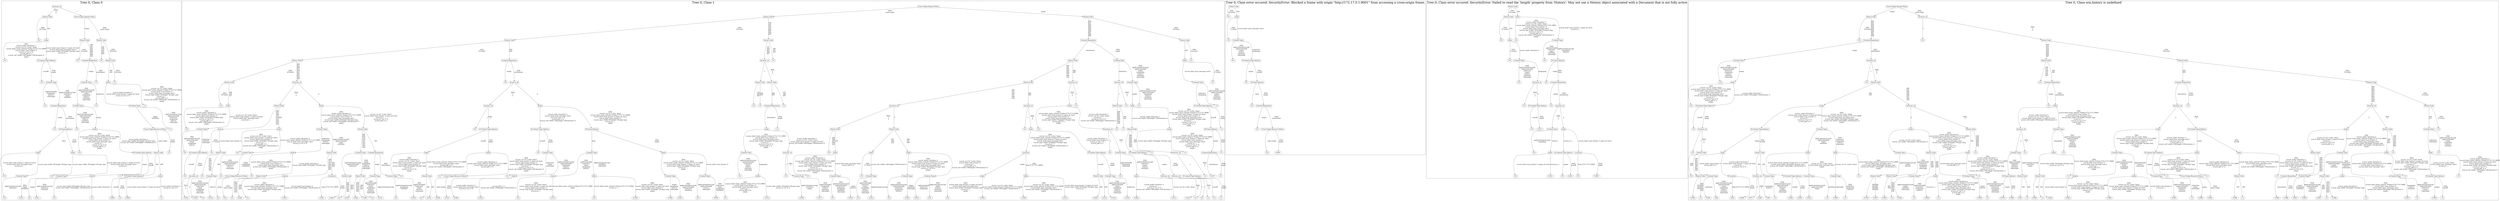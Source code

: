 /*
Generated by:
    http://https://github.com/h2oai/h2o-3/tree/master/h2o-genmodel/src/main/java/hex/genmodel/tools/PrintMojo.java
*/

/*
On a mac:

$ brew install graphviz
$ dot -Tpng file.gv -o file.png
$ open file.png
*/

digraph G {

subgraph cluster_0 {
/* Nodes */

/* Level 0 */
{
"SG_0_Node_0" [shape=box, fontsize=20, label="browser_id"]
}

/* Level 1 */
{
"SG_0_Node_1" [shape=box, fontsize=20, label="Status-Code"]
"SG_0_Node_2" [shape=box, fontsize=20, label="Cross-Origin-Opener-Policy"]
}

/* Level 2 */
{
"SG_0_Node_31" [fontsize=20, label="0.0"]
"SG_0_Node_3" [shape=box, fontsize=20, label="body"]
"SG_0_Node_4" [shape=box, fontsize=20, label="Status-Code"]
"SG_0_Node_5" [shape=box, fontsize=20, label="Status-Code"]
}

/* Level 3 */
{
"SG_0_Node_32" [fontsize=20, label="0.0"]
"SG_0_Node_6" [shape=box, fontsize=20, label="X-Content-Type-Options"]
"SG_0_Node_33" [fontsize=20, label="0.0"]
"SG_0_Node_7" [shape=box, fontsize=20, label="Content-Disposition"]
"SG_0_Node_34" [fontsize=20, label="0.0"]
"SG_0_Node_8" [shape=box, fontsize=20, label="Status-Code"]
}

/* Level 4 */
{
"SG_0_Node_35" [fontsize=20, label="0.0"]
"SG_0_Node_9" [shape=box, fontsize=20, label="Content-Type"]
"SG_0_Node_10" [shape=box, fontsize=20, label="Content-Type"]
"SG_0_Node_36" [fontsize=20, label="1.0"]
"SG_0_Node_11" [shape=box, fontsize=20, label="body"]
"SG_0_Node_37" [fontsize=20, label="1.0"]
}

/* Level 5 */
{
"SG_0_Node_38" [fontsize=20, label="0.0"]
"SG_0_Node_12" [shape=box, fontsize=20, label="Content-Disposition"]
"SG_0_Node_13" [shape=box, fontsize=20, label="Content-Type"]
"SG_0_Node_39" [fontsize=20, label="1.0"]
"SG_0_Node_14" [shape=box, fontsize=20, label="Content-Type"]
"SG_0_Node_40" [fontsize=20, label="1.0"]
}

/* Level 6 */
{
"SG_0_Node_41" [fontsize=20, label="0.0"]
"SG_0_Node_15" [shape=box, fontsize=20, label="X-Frame-Options"]
"SG_0_Node_42" [fontsize=20, label="0.0"]
"SG_0_Node_16" [shape=box, fontsize=20, label="body"]
"SG_0_Node_17" [shape=box, fontsize=20, label="Cross-Origin-Resource-Policy"]
"SG_0_Node_43" [fontsize=20, label="1.0"]
}

/* Level 7 */
{
"SG_0_Node_18" [shape=box, fontsize=20, label="body"]
"SG_0_Node_19" [shape=box, fontsize=20, label="body"]
"SG_0_Node_44" [fontsize=20, label="0.0"]
"SG_0_Node_20" [shape=box, fontsize=20, label="X-Content-Type-Options"]
"SG_0_Node_21" [shape=box, fontsize=20, label="Status-Code"]
"SG_0_Node_45" [fontsize=20, label="1.0"]
}

/* Level 8 */
{
"SG_0_Node_46" [fontsize=20, label="0.0"]
"SG_0_Node_22" [shape=box, fontsize=20, label="Content-Type"]
"SG_0_Node_47" [fontsize=20, label="0.0"]
"SG_0_Node_23" [shape=box, fontsize=20, label="Content-Type"]
"SG_0_Node_24" [shape=box, fontsize=20, label="body"]
"SG_0_Node_48" [fontsize=20, label="1.0"]
"SG_0_Node_25" [shape=box, fontsize=20, label="X-Content-Type-Options"]
"SG_0_Node_26" [shape=box, fontsize=20, label="body"]
}

/* Level 9 */
{
"SG_0_Node_49" [fontsize=20, label="0.0"]
"SG_0_Node_50" [fontsize=20, label="0.031"]
"SG_0_Node_51" [fontsize=20, label="0.0"]
"SG_0_Node_52" [fontsize=20, label="0.021"]
"SG_0_Node_53" [fontsize=20, label="0.0"]
"SG_0_Node_54" [fontsize=20, label="1.0"]
"SG_0_Node_55" [fontsize=20, label="0.958"]
"SG_0_Node_56" [fontsize=20, label="1.0"]
"SG_0_Node_57" [fontsize=20, label="0.969"]
"SG_0_Node_58" [fontsize=20, label="1.0"]
}

/* Edges */
"SG_0_Node_0" -> "SG_0_Node_1" [fontsize=20, label="[NA]
2
3
"]
"SG_0_Node_0" -> "SG_0_Node_2" [fontsize=20, label="1
"]
"SG_0_Node_2" -> "SG_0_Node_4" [fontsize=20, label="empty
"]
"SG_0_Node_2" -> "SG_0_Node_5" [fontsize=20, label="[NA]
same-origin
"]
"SG_0_Node_5" -> "SG_0_Node_34" [fontsize=20, label="100
102
103
204
205
"]
"SG_0_Node_5" -> "SG_0_Node_8" [fontsize=20, label="[NA]
58 levels
"]
"SG_0_Node_8" -> "SG_0_Node_11" [fontsize=20, label="300
424
"]
"SG_0_Node_8" -> "SG_0_Node_37" [fontsize=20, label="[NA]
56 levels
"]
"SG_0_Node_11" -> "SG_0_Node_14" [fontsize=20, label="ecocnt_audio=duration=1
ecocnt_html=num_frames=1,input_id=test1
ecocnt_js=var a=5;
"]
"SG_0_Node_11" -> "SG_0_Node_40" [fontsize=20, label="[NA]
ecocnt_css=h1 {color: blue}
ecocnt_html=meta_refresh=0;http://172.17.0.1:8000
ecocnt_html=num_frames=2
ecocnt_html=post_message=mes1
ecocnt_img=width=50,height=50,type=png
ecocnt_js=.,,.
ecocnt_pdf=a=a
ecocnt_vid=width=100,height=100,duration=2
empty
"]
"SG_0_Node_14" -> "SG_0_Node_17" [fontsize=20, label="empty
text/html
"]
"SG_0_Node_14" -> "SG_0_Node_43" [fontsize=20, label="[NA]
application/javascript
application/pdf
audio/wav
image/png
text/css
video/mp4
"]
"SG_0_Node_17" -> "SG_0_Node_21" [fontsize=20, label="same-origin
"]
"SG_0_Node_17" -> "SG_0_Node_45" [fontsize=20, label="[NA]
empty
"]
"SG_0_Node_21" -> "SG_0_Node_25" [fontsize=20, label="424
"]
"SG_0_Node_21" -> "SG_0_Node_26" [fontsize=20, label="300
"]
"SG_0_Node_26" -> "SG_0_Node_57" [fontsize=20, label="ecocnt_html=num_frames=1,input_id=test1
"]
"SG_0_Node_26" -> "SG_0_Node_58" [fontsize=20, label="ecocnt_audio=duration=1
ecocnt_js=var a=5;
"]
"SG_0_Node_25" -> "SG_0_Node_55" [fontsize=20, label="nosniff
"]
"SG_0_Node_25" -> "SG_0_Node_56" [fontsize=20, label="[NA]
empty
"]
"SG_0_Node_4" -> "SG_0_Node_33" [fontsize=20, label="[NA]
55 levels
"]
"SG_0_Node_4" -> "SG_0_Node_7" [fontsize=20, label="200
201
202
203
206
207
208
226
"]
"SG_0_Node_7" -> "SG_0_Node_10" [fontsize=20, label="empty
"]
"SG_0_Node_7" -> "SG_0_Node_36" [fontsize=20, label="[NA]
attachment
"]
"SG_0_Node_10" -> "SG_0_Node_13" [fontsize=20, label="[NA]
application/javascript
application/pdf
empty
image/png
text/css
text/html
video/mp4
"]
"SG_0_Node_10" -> "SG_0_Node_39" [fontsize=20, label="audio/wav
"]
"SG_0_Node_13" -> "SG_0_Node_42" [fontsize=20, label="[NA]
application/javascript
application/pdf
image/png
text/css
text/html
video/mp4
"]
"SG_0_Node_13" -> "SG_0_Node_16" [fontsize=20, label="empty
"]
"SG_0_Node_16" -> "SG_0_Node_44" [fontsize=20, label="[NA]
ecocnt_css=h1 {color: blue}
ecocnt_html=meta_refresh=0;http://172.17.0.1:8000
ecocnt_html=num_frames=1,input_id=test1
ecocnt_html=num_frames=2
ecocnt_html=post_message=mes1
ecocnt_js=.,,.
ecocnt_js=var a=5;
ecocnt_pdf=a=a
empty
"]
"SG_0_Node_16" -> "SG_0_Node_20" [fontsize=20, label="ecocnt_audio=duration=1
ecocnt_img=width=50,height=50,type=png
ecocnt_vid=width=100,height=100,duration=2
"]
"SG_0_Node_20" -> "SG_0_Node_24" [fontsize=20, label="empty
"]
"SG_0_Node_20" -> "SG_0_Node_48" [fontsize=20, label="[NA]
nosniff
"]
"SG_0_Node_24" -> "SG_0_Node_53" [fontsize=20, label="ecocnt_img=width=50,height=50,type=png
ecocnt_vid=width=100,height=100,duration=2
"]
"SG_0_Node_24" -> "SG_0_Node_54" [fontsize=20, label="ecocnt_audio=duration=1
"]
"SG_0_Node_1" -> "SG_0_Node_31" [fontsize=20, label="[NA]
62 levels
"]
"SG_0_Node_1" -> "SG_0_Node_3" [fontsize=20, label="202
"]
"SG_0_Node_3" -> "SG_0_Node_32" [fontsize=20, label="[NA]
ecocnt_audio=duration=1
ecocnt_css=h1 {color: blue}
ecocnt_html=meta_refresh=0;http://172.17.0.1:8000
ecocnt_html=num_frames=2
ecocnt_js=var a=5;
ecocnt_pdf=a=a
ecocnt_vid=width=100,height=100,duration=2
empty
"]
"SG_0_Node_3" -> "SG_0_Node_6" [fontsize=20, label="ecocnt_html=num_frames=1,input_id=test1
ecocnt_html=post_message=mes1
ecocnt_img=width=50,height=50,type=png
ecocnt_js=.,,.
"]
"SG_0_Node_6" -> "SG_0_Node_35" [fontsize=20, label="nosniff
"]
"SG_0_Node_6" -> "SG_0_Node_9" [fontsize=20, label="[NA]
empty
"]
"SG_0_Node_9" -> "SG_0_Node_38" [fontsize=20, label="application/pdf
image/png
text/css
video/mp4
"]
"SG_0_Node_9" -> "SG_0_Node_12" [fontsize=20, label="[NA]
application/javascript
audio/wav
empty
text/html
"]
"SG_0_Node_12" -> "SG_0_Node_41" [fontsize=20, label="empty
"]
"SG_0_Node_12" -> "SG_0_Node_15" [fontsize=20, label="[NA]
attachment
"]
"SG_0_Node_15" -> "SG_0_Node_18" [fontsize=20, label="deny
"]
"SG_0_Node_15" -> "SG_0_Node_19" [fontsize=20, label="[NA]
empty
"]
"SG_0_Node_19" -> "SG_0_Node_47" [fontsize=20, label="ecocnt_img=width=50,height=50,type=png
"]
"SG_0_Node_19" -> "SG_0_Node_23" [fontsize=20, label="ecocnt_html=num_frames=1,input_id=test1
ecocnt_html=post_message=mes1
ecocnt_js=.,,.
"]
"SG_0_Node_23" -> "SG_0_Node_51" [fontsize=20, label="empty
"]
"SG_0_Node_23" -> "SG_0_Node_52" [fontsize=20, label="[NA]
application/javascript
audio/wav
text/html
"]
"SG_0_Node_18" -> "SG_0_Node_46" [fontsize=20, label="ecocnt_html=num_frames=1,input_id=test1
ecocnt_html=post_message=mes1
ecocnt_js=.,,.
"]
"SG_0_Node_18" -> "SG_0_Node_22" [fontsize=20, label="ecocnt_img=width=50,height=50,type=png
"]
"SG_0_Node_22" -> "SG_0_Node_49" [fontsize=20, label="application/javascript
audio/wav
"]
"SG_0_Node_22" -> "SG_0_Node_50" [fontsize=20, label="[NA]
empty
text/html
"]

fontsize=40
label="Tree 0, Class 0"
}

subgraph cluster_1 {
/* Nodes */

/* Level 0 */
{
"SG_1_Node_0" [shape=box, fontsize=20, label="Cross-Origin-Opener-Policy"]
}

/* Level 1 */
{
"SG_1_Node_1" [shape=box, fontsize=20, label="Status-Code"]
"SG_1_Node_2" [shape=box, fontsize=20, label="Status-Code"]
}

/* Level 2 */
{
"SG_1_Node_3" [shape=box, fontsize=20, label="Status-Code"]
"SG_1_Node_4" [shape=box, fontsize=20, label="Status-Code"]
"SG_1_Node_5" [shape=box, fontsize=20, label="Content-Disposition"]
"SG_1_Node_6" [shape=box, fontsize=20, label="Status-Code"]
}

/* Level 3 */
{
"SG_1_Node_7" [shape=box, fontsize=20, label="Status-Code"]
"SG_1_Node_8" [shape=box, fontsize=20, label="Content-Disposition"]
"SG_1_Node_9" [shape=box, fontsize=20, label="browser_id"]
"SG_1_Node_149" [fontsize=20, label="1.0"]
"SG_1_Node_10" [shape=box, fontsize=20, label="Status-Code"]
"SG_1_Node_11" [shape=box, fontsize=20, label="Content-Type"]
"SG_1_Node_12" [shape=box, fontsize=20, label="body"]
"SG_1_Node_150" [fontsize=20, label="1.0"]
}

/* Level 4 */
{
"SG_1_Node_13" [shape=box, fontsize=20, label="Status-Code"]
"SG_1_Node_14" [shape=box, fontsize=20, label="browser_id"]
"SG_1_Node_151" [fontsize=20, label="0.0"]
"SG_1_Node_15" [shape=box, fontsize=20, label="browser_id"]
"SG_1_Node_16" [shape=box, fontsize=20, label="Status-Code"]
"SG_1_Node_17" [shape=box, fontsize=20, label="Status-Code"]
"SG_1_Node_18" [shape=box, fontsize=20, label="Status-Code"]
"SG_1_Node_19" [shape=box, fontsize=20, label="browser_id"]
"SG_1_Node_20" [shape=box, fontsize=20, label="browser_id"]
"SG_1_Node_21" [shape=box, fontsize=20, label="Content-Type"]
"SG_1_Node_22" [shape=box, fontsize=20, label="Content-Type"]
"SG_1_Node_152" [fontsize=20, label="1.0"]
}

/* Level 5 */
{
"SG_1_Node_153" [fontsize=20, label="0.0"]
"SG_1_Node_23" [shape=box, fontsize=20, label="body"]
"SG_1_Node_24" [shape=box, fontsize=20, label="Status-Code"]
"SG_1_Node_25" [shape=box, fontsize=20, label="body"]
"SG_1_Node_26" [shape=box, fontsize=20, label="browser_id"]
"SG_1_Node_27" [shape=box, fontsize=20, label="body"]
"SG_1_Node_154" [fontsize=20, label="0.0"]
"SG_1_Node_155" [fontsize=20, label="1.0"]
"SG_1_Node_28" [shape=box, fontsize=20, label="Content-Disposition"]
"SG_1_Node_156" [fontsize=20, label="1.0"]
"SG_1_Node_29" [shape=box, fontsize=20, label="browser_id"]
"SG_1_Node_30" [shape=box, fontsize=20, label="browser_id"]
"SG_1_Node_31" [shape=box, fontsize=20, label="body"]
"SG_1_Node_157" [fontsize=20, label="1.0"]
"SG_1_Node_32" [shape=box, fontsize=20, label="Status-Code"]
"SG_1_Node_158" [fontsize=20, label="1.0"]
"SG_1_Node_33" [shape=box, fontsize=20, label="body"]
"SG_1_Node_159" [fontsize=20, label="1.0"]
"SG_1_Node_34" [shape=box, fontsize=20, label="X-Content-Type-Options"]
"SG_1_Node_160" [fontsize=20, label="1.0"]
}

/* Level 6 */
{
"SG_1_Node_161" [fontsize=20, label="0.0"]
"SG_1_Node_35" [shape=box, fontsize=20, label="Content-Type"]
"SG_1_Node_36" [shape=box, fontsize=20, label="body"]
"SG_1_Node_37" [shape=box, fontsize=20, label="body"]
"SG_1_Node_38" [shape=box, fontsize=20, label="Content-Type"]
"SG_1_Node_39" [shape=box, fontsize=20, label="Status-Code"]
"SG_1_Node_162" [fontsize=20, label="0.0"]
"SG_1_Node_40" [shape=box, fontsize=20, label="X-Content-Type-Options"]
"SG_1_Node_41" [shape=box, fontsize=20, label="X-Content-Type-Options"]
"SG_1_Node_42" [shape=box, fontsize=20, label="X-Frame-Options"]
"SG_1_Node_43" [shape=box, fontsize=20, label="body"]
"SG_1_Node_163" [fontsize=20, label="1.0"]
"SG_1_Node_44" [shape=box, fontsize=20, label="Status-Code"]
"SG_1_Node_45" [shape=box, fontsize=20, label="Status-Code"]
"SG_1_Node_164" [fontsize=20, label="0.0"]
"SG_1_Node_46" [shape=box, fontsize=20, label="body"]
"SG_1_Node_165" [fontsize=20, label="0.0"]
"SG_1_Node_47" [shape=box, fontsize=20, label="browser_id"]
"SG_1_Node_166" [fontsize=20, label="0.0"]
"SG_1_Node_167" [fontsize=20, label="1.0"]
"SG_1_Node_48" [shape=box, fontsize=20, label="Status-Code"]
"SG_1_Node_49" [shape=box, fontsize=20, label="body"]
"SG_1_Node_50" [shape=box, fontsize=20, label="X-Frame-Options"]
"SG_1_Node_168" [fontsize=20, label="1.0"]
}

/* Level 7 */
{
"SG_1_Node_169" [fontsize=20, label="0.0"]
"SG_1_Node_51" [shape=box, fontsize=20, label="X-Content-Type-Options"]
"SG_1_Node_170" [fontsize=20, label="0.0"]
"SG_1_Node_52" [shape=box, fontsize=20, label="Status-Code"]
"SG_1_Node_171" [fontsize=20, label="0.0"]
"SG_1_Node_53" [shape=box, fontsize=20, label="Content-Type"]
"SG_1_Node_54" [shape=box, fontsize=20, label="body"]
"SG_1_Node_55" [shape=box, fontsize=20, label="Status-Code"]
"SG_1_Node_56" [shape=box, fontsize=20, label="Content-Type"]
"SG_1_Node_57" [shape=box, fontsize=20, label="Content-Disposition"]
"SG_1_Node_58" [shape=box, fontsize=20, label="body"]
"SG_1_Node_59" [shape=box, fontsize=20, label="body"]
"SG_1_Node_172" [fontsize=20, label="0.0"]
"SG_1_Node_60" [shape=box, fontsize=20, label="Content-Type"]
"SG_1_Node_61" [shape=box, fontsize=20, label="Content-Type"]
"SG_1_Node_62" [shape=box, fontsize=20, label="body"]
"SG_1_Node_63" [shape=box, fontsize=20, label="Content-Type"]
"SG_1_Node_64" [shape=box, fontsize=20, label="browser_id"]
"SG_1_Node_173" [fontsize=20, label="0.0"]
"SG_1_Node_65" [shape=box, fontsize=20, label="body"]
"SG_1_Node_66" [shape=box, fontsize=20, label="body"]
"SG_1_Node_67" [shape=box, fontsize=20, label="body"]
"SG_1_Node_68" [shape=box, fontsize=20, label="Location"]
"SG_1_Node_69" [shape=box, fontsize=20, label="X-Content-Type-Options"]
"SG_1_Node_174" [fontsize=20, label="0.0"]
"SG_1_Node_70" [shape=box, fontsize=20, label="Content-Type"]
"SG_1_Node_71" [shape=box, fontsize=20, label="X-Content-Type-Options"]
"SG_1_Node_175" [fontsize=20, label="1.0"]
"SG_1_Node_72" [shape=box, fontsize=20, label="browser_id"]
"SG_1_Node_176" [fontsize=20, label="1.0"]
"SG_1_Node_73" [shape=box, fontsize=20, label="Content-Disposition"]
"SG_1_Node_177" [fontsize=20, label="1.0"]
}

/* Level 8 */
{
"SG_1_Node_178" [fontsize=20, label="0.0"]
"SG_1_Node_74" [shape=box, fontsize=20, label="browser_id"]
"SG_1_Node_179" [fontsize=20, label="0.0"]
"SG_1_Node_75" [shape=box, fontsize=20, label="Content-Type"]
"SG_1_Node_180" [fontsize=20, label="0.0"]
"SG_1_Node_76" [shape=box, fontsize=20, label="Cross-Origin-Resource-Policy"]
"SG_1_Node_181" [fontsize=20, label="0.0"]
"SG_1_Node_77" [shape=box, fontsize=20, label="Status-Code"]
"SG_1_Node_78" [shape=box, fontsize=20, label="body"]
"SG_1_Node_79" [shape=box, fontsize=20, label="Location"]
"SG_1_Node_80" [shape=box, fontsize=20, label="Status-Code"]
"SG_1_Node_81" [shape=box, fontsize=20, label="Status-Code"]
"SG_1_Node_82" [shape=box, fontsize=20, label="Content-Type"]
"SG_1_Node_83" [shape=box, fontsize=20, label="Content-Type"]
"SG_1_Node_182" [fontsize=20, label="0.0"]
"SG_1_Node_84" [shape=box, fontsize=20, label="Status-Code"]
"SG_1_Node_183" [fontsize=20, label="0.0"]
"SG_1_Node_85" [shape=box, fontsize=20, label="Cross-Origin-Resource-Policy"]
"SG_1_Node_184" [fontsize=20, label="0.0"]
"SG_1_Node_86" [shape=box, fontsize=20, label="body"]
"SG_1_Node_87" [shape=box, fontsize=20, label="body"]
"SG_1_Node_88" [shape=box, fontsize=20, label="body"]
"SG_1_Node_89" [shape=box, fontsize=20, label="Content-Type"]
"SG_1_Node_90" [shape=box, fontsize=20, label="Content-Type"]
"SG_1_Node_185" [fontsize=20, label="0.0"]
"SG_1_Node_91" [shape=box, fontsize=20, label="body"]
"SG_1_Node_186" [fontsize=20, label="0.0"]
"SG_1_Node_92" [shape=box, fontsize=20, label="Content-Type"]
"SG_1_Node_187" [fontsize=20, label="0.0"]
"SG_1_Node_93" [shape=box, fontsize=20, label="Content-Type"]
"SG_1_Node_188" [fontsize=20, label="0.0"]
"SG_1_Node_94" [shape=box, fontsize=20, label="Content-Type"]
"SG_1_Node_95" [shape=box, fontsize=20, label="Content-Type"]
"SG_1_Node_96" [shape=box, fontsize=20, label="Content-Type"]
"SG_1_Node_97" [shape=box, fontsize=20, label="body"]
"SG_1_Node_98" [shape=box, fontsize=20, label="body"]
"SG_1_Node_99" [shape=box, fontsize=20, label="Status-Code"]
"SG_1_Node_100" [shape=box, fontsize=20, label="Content-Type"]
"SG_1_Node_189" [fontsize=20, label="0.0"]
"SG_1_Node_101" [shape=box, fontsize=20, label="body"]
"SG_1_Node_102" [shape=box, fontsize=20, label="browser_id"]
"SG_1_Node_103" [shape=box, fontsize=20, label="browser_id"]
"SG_1_Node_104" [shape=box, fontsize=20, label="X-Content-Type-Options"]
"SG_1_Node_190" [fontsize=20, label="1.0"]
"SG_1_Node_191" [fontsize=20, label="0.917"]
"SG_1_Node_192" [fontsize=20, label="1.0"]
}

/* Level 9 */
{
"SG_1_Node_193" [fontsize=20, label="0.001"]
"SG_1_Node_194" [fontsize=20, label="0.005"]
"SG_1_Node_195" [fontsize=20, label="0.0"]
"SG_1_Node_196" [fontsize=20, label="0.016"]
"SG_1_Node_197" [fontsize=20, label="0.0"]
"SG_1_Node_198" [fontsize=20, label="0.01"]
"SG_1_Node_199" [fontsize=20, label="0.0"]
"SG_1_Node_200" [fontsize=20, label="0.004"]
"SG_1_Node_201" [fontsize=20, label="0.0"]
"SG_1_Node_202" [fontsize=20, label="0.002"]
"SG_1_Node_203" [fontsize=20, label="0.001"]
"SG_1_Node_204" [fontsize=20, label="0.004"]
"SG_1_Node_205" [fontsize=20, label="0.0"]
"SG_1_Node_206" [fontsize=20, label="0.003"]
"SG_1_Node_207" [fontsize=20, label="0.002"]
"SG_1_Node_208" [fontsize=20, label="0.005"]
"SG_1_Node_209" [fontsize=20, label="0.0"]
"SG_1_Node_210" [fontsize=20, label="0.013"]
"SG_1_Node_211" [fontsize=20, label="0.0"]
"SG_1_Node_212" [fontsize=20, label="0.018"]
"SG_1_Node_213" [fontsize=20, label="0.0"]
"SG_1_Node_214" [fontsize=20, label="0.016"]
"SG_1_Node_215" [fontsize=20, label="0.004"]
"SG_1_Node_216" [fontsize=20, label="0.014"]
"SG_1_Node_217" [fontsize=20, label="0.008"]
"SG_1_Node_218" [fontsize=20, label="0.025"]
"SG_1_Node_219" [fontsize=20, label="0.0"]
"SG_1_Node_220" [fontsize=20, label="0.013"]
"SG_1_Node_221" [fontsize=20, label="0.0"]
"SG_1_Node_222" [fontsize=20, label="0.029"]
"SG_1_Node_223" [fontsize=20, label="0.008"]
"SG_1_Node_224" [fontsize=20, label="0.023"]
"SG_1_Node_225" [fontsize=20, label="0.0"]
"SG_1_Node_226" [fontsize=20, label="0.094"]
"SG_1_Node_227" [fontsize=20, label="0.0"]
"SG_1_Node_228" [fontsize=20, label="0.016"]
"SG_1_Node_229" [fontsize=20, label="0.005"]
"SG_1_Node_230" [fontsize=20, label="0.017"]
"SG_1_Node_231" [fontsize=20, label="0.0"]
"SG_1_Node_232" [fontsize=20, label="0.016"]
"SG_1_Node_233" [fontsize=20, label="0.0"]
"SG_1_Node_234" [fontsize=20, label="0.021"]
"SG_1_Node_235" [fontsize=20, label="0.0"]
"SG_1_Node_236" [fontsize=20, label="0.003"]
"SG_1_Node_237" [fontsize=20, label="0.001"]
"SG_1_Node_238" [fontsize=20, label="0.01"]
"SG_1_Node_239" [fontsize=20, label="0.0"]
"SG_1_Node_240" [fontsize=20, label="0.005"]
"SG_1_Node_241" [fontsize=20, label="0.005"]
"SG_1_Node_242" [fontsize=20, label="0.013"]
"SG_1_Node_243" [fontsize=20, label="0.002"]
"SG_1_Node_244" [fontsize=20, label="0.012"]
"SG_1_Node_245" [fontsize=20, label="0.016"]
"SG_1_Node_246" [fontsize=20, label="0.039"]
"SG_1_Node_247" [fontsize=20, label="0.006"]
"SG_1_Node_248" [fontsize=20, label="0.013"]
"SG_1_Node_249" [fontsize=20, label="0.016"]
"SG_1_Node_250" [fontsize=20, label="0.5"]
"SG_1_Node_251" [fontsize=20, label="0.0"]
"SG_1_Node_252" [fontsize=20, label="1.0"]
"SG_1_Node_253" [fontsize=20, label="0.2"]
"SG_1_Node_254" [fontsize=20, label="1.0"]
}

/* Edges */
"SG_1_Node_0" -> "SG_1_Node_1" [fontsize=20, label="[NA]
same-origin
"]
"SG_1_Node_0" -> "SG_1_Node_2" [fontsize=20, label="empty
"]
"SG_1_Node_2" -> "SG_1_Node_5" [fontsize=20, label="200
201
202
203
204
205
206
207
208
226
"]
"SG_1_Node_2" -> "SG_1_Node_6" [fontsize=20, label="[NA]
53 levels
"]
"SG_1_Node_6" -> "SG_1_Node_12" [fontsize=20, label="418
"]
"SG_1_Node_6" -> "SG_1_Node_150" [fontsize=20, label="[NA]
52 levels
"]
"SG_1_Node_12" -> "SG_1_Node_22" [fontsize=20, label="ecocnt_html=post_message=mes1
"]
"SG_1_Node_12" -> "SG_1_Node_152" [fontsize=20, label="[NA]
11 levels
"]
"SG_1_Node_22" -> "SG_1_Node_34" [fontsize=20, label="audio/wav
image/png
"]
"SG_1_Node_22" -> "SG_1_Node_160" [fontsize=20, label="[NA]
application/javascript
application/pdf
empty
text/css
text/html
video/mp4
"]
"SG_1_Node_34" -> "SG_1_Node_50" [fontsize=20, label="nosniff
"]
"SG_1_Node_34" -> "SG_1_Node_168" [fontsize=20, label="[NA]
empty
"]
"SG_1_Node_50" -> "SG_1_Node_73" [fontsize=20, label="empty
"]
"SG_1_Node_50" -> "SG_1_Node_177" [fontsize=20, label="[NA]
deny
"]
"SG_1_Node_73" -> "SG_1_Node_191" [fontsize=20, label="attachment
"]
"SG_1_Node_73" -> "SG_1_Node_192" [fontsize=20, label="[NA]
empty
"]
"SG_1_Node_5" -> "SG_1_Node_10" [fontsize=20, label="attachment
"]
"SG_1_Node_5" -> "SG_1_Node_11" [fontsize=20, label="[NA]
empty
"]
"SG_1_Node_11" -> "SG_1_Node_20" [fontsize=20, label="audio/wav
"]
"SG_1_Node_11" -> "SG_1_Node_21" [fontsize=20, label="[NA]
application/javascript
application/pdf
empty
image/png
text/css
text/html
video/mp4
"]
"SG_1_Node_21" -> "SG_1_Node_33" [fontsize=20, label="empty
"]
"SG_1_Node_21" -> "SG_1_Node_159" [fontsize=20, label="[NA]
application/javascript
application/pdf
image/png
text/css
text/html
video/mp4
"]
"SG_1_Node_33" -> "SG_1_Node_48" [fontsize=20, label="ecocnt_audio=duration=1
ecocnt_vid=width=100,height=100,duration=2
"]
"SG_1_Node_33" -> "SG_1_Node_49" [fontsize=20, label="[NA]
ecocnt_css=h1 {color: blue}
ecocnt_html=meta_refresh=0;http://172.17.0.1:8000
ecocnt_html=num_frames=1,input_id=test1
ecocnt_html=num_frames=2
ecocnt_html=post_message=mes1
ecocnt_img=width=50,height=50,type=png
ecocnt_js=.,,.
ecocnt_js=var a=5;
ecocnt_pdf=a=a
empty
"]
"SG_1_Node_49" -> "SG_1_Node_72" [fontsize=20, label="ecocnt_img=width=50,height=50,type=png
"]
"SG_1_Node_49" -> "SG_1_Node_176" [fontsize=20, label="[NA]
ecocnt_css=h1 {color: blue}
ecocnt_html=meta_refresh=0;http://172.17.0.1:8000
ecocnt_html=num_frames=1,input_id=test1
ecocnt_html=num_frames=2
ecocnt_html=post_message=mes1
ecocnt_js=.,,.
ecocnt_js=var a=5;
ecocnt_pdf=a=a
empty
"]
"SG_1_Node_72" -> "SG_1_Node_104" [fontsize=20, label="1
"]
"SG_1_Node_72" -> "SG_1_Node_190" [fontsize=20, label="[NA]
2
3
"]
"SG_1_Node_104" -> "SG_1_Node_253" [fontsize=20, label="nosniff
"]
"SG_1_Node_104" -> "SG_1_Node_254" [fontsize=20, label="[NA]
empty
"]
"SG_1_Node_48" -> "SG_1_Node_71" [fontsize=20, label="200
201
202
203
206
207
208
226
"]
"SG_1_Node_48" -> "SG_1_Node_175" [fontsize=20, label="204
205
"]
"SG_1_Node_71" -> "SG_1_Node_102" [fontsize=20, label="empty
"]
"SG_1_Node_71" -> "SG_1_Node_103" [fontsize=20, label="[NA]
nosniff
"]
"SG_1_Node_103" -> "SG_1_Node_251" [fontsize=20, label="1
"]
"SG_1_Node_103" -> "SG_1_Node_252" [fontsize=20, label="[NA]
2
3
"]
"SG_1_Node_102" -> "SG_1_Node_249" [fontsize=20, label="[NA]
2
3
"]
"SG_1_Node_102" -> "SG_1_Node_250" [fontsize=20, label="1
"]
"SG_1_Node_20" -> "SG_1_Node_32" [fontsize=20, label="1
"]
"SG_1_Node_20" -> "SG_1_Node_158" [fontsize=20, label="[NA]
2
3
"]
"SG_1_Node_32" -> "SG_1_Node_166" [fontsize=20, label="200
201
202
203
206
207
208
226
"]
"SG_1_Node_32" -> "SG_1_Node_167" [fontsize=20, label="204
205
"]
"SG_1_Node_10" -> "SG_1_Node_18" [fontsize=20, label="200
201
202
203
206
207
208
226
"]
"SG_1_Node_10" -> "SG_1_Node_19" [fontsize=20, label="204
205
"]
"SG_1_Node_19" -> "SG_1_Node_31" [fontsize=20, label="[NA]
2
3
"]
"SG_1_Node_19" -> "SG_1_Node_157" [fontsize=20, label="1
"]
"SG_1_Node_31" -> "SG_1_Node_165" [fontsize=20, label="[NA]
ecocnt_html=meta_refresh=0;http://172.17.0.1:8000
ecocnt_html=num_frames=1,input_id=test1
ecocnt_html=num_frames=2
ecocnt_html=post_message=mes1
ecocnt_img=width=50,height=50,type=png
ecocnt_pdf=a=a
empty
"]
"SG_1_Node_31" -> "SG_1_Node_47" [fontsize=20, label="ecocnt_audio=duration=1
ecocnt_css=h1 {color: blue}
ecocnt_js=.,,.
ecocnt_js=var a=5;
ecocnt_vid=width=100,height=100,duration=2
"]
"SG_1_Node_47" -> "SG_1_Node_174" [fontsize=20, label="3
"]
"SG_1_Node_47" -> "SG_1_Node_70" [fontsize=20, label="[NA]
2
"]
"SG_1_Node_70" -> "SG_1_Node_189" [fontsize=20, label="application/pdf
image/png
video/mp4
"]
"SG_1_Node_70" -> "SG_1_Node_101" [fontsize=20, label="[NA]
application/javascript
audio/wav
empty
text/css
text/html
"]
"SG_1_Node_101" -> "SG_1_Node_247" [fontsize=20, label="ecocnt_audio=duration=1
ecocnt_js=.,,.
ecocnt_js=var a=5;
ecocnt_vid=width=100,height=100,duration=2
"]
"SG_1_Node_101" -> "SG_1_Node_248" [fontsize=20, label="ecocnt_css=h1 {color: blue}
"]
"SG_1_Node_18" -> "SG_1_Node_29" [fontsize=20, label="200
201
206
207
208
226
"]
"SG_1_Node_18" -> "SG_1_Node_30" [fontsize=20, label="202
203
"]
"SG_1_Node_30" -> "SG_1_Node_164" [fontsize=20, label="1
"]
"SG_1_Node_30" -> "SG_1_Node_46" [fontsize=20, label="[NA]
2
3
"]
"SG_1_Node_46" -> "SG_1_Node_68" [fontsize=20, label="[NA]
ecocnt_css=h1 {color: blue}
ecocnt_html=meta_refresh=0;http://172.17.0.1:8000
ecocnt_html=num_frames=1,input_id=test1
ecocnt_html=post_message=mes1
ecocnt_img=width=50,height=50,type=png
ecocnt_js=.,,.
ecocnt_vid=width=100,height=100,duration=2
empty
"]
"SG_1_Node_46" -> "SG_1_Node_69" [fontsize=20, label="ecocnt_audio=duration=1
ecocnt_html=num_frames=2
ecocnt_js=var a=5;
ecocnt_pdf=a=a
"]
"SG_1_Node_69" -> "SG_1_Node_99" [fontsize=20, label="nosniff
"]
"SG_1_Node_69" -> "SG_1_Node_100" [fontsize=20, label="[NA]
empty
"]
"SG_1_Node_100" -> "SG_1_Node_245" [fontsize=20, label="[NA]
application/javascript
application/pdf
empty
image/png
text/css
text/html
video/mp4
"]
"SG_1_Node_100" -> "SG_1_Node_246" [fontsize=20, label="audio/wav
"]
"SG_1_Node_99" -> "SG_1_Node_243" [fontsize=20, label="202
"]
"SG_1_Node_99" -> "SG_1_Node_244" [fontsize=20, label="203
"]
"SG_1_Node_68" -> "SG_1_Node_97" [fontsize=20, label="empty
"]
"SG_1_Node_68" -> "SG_1_Node_98" [fontsize=20, label="[NA]
http://172.17.0.1:8000
"]
"SG_1_Node_98" -> "SG_1_Node_241" [fontsize=20, label="[NA]
ecocnt_css=h1 {color: blue}
ecocnt_html=meta_refresh=0;http://172.17.0.1:8000
ecocnt_html=post_message=mes1
ecocnt_vid=width=100,height=100,duration=2
empty
"]
"SG_1_Node_98" -> "SG_1_Node_242" [fontsize=20, label="ecocnt_html=num_frames=1,input_id=test1
ecocnt_img=width=50,height=50,type=png
ecocnt_js=.,,.
"]
"SG_1_Node_97" -> "SG_1_Node_239" [fontsize=20, label="[NA]
ecocnt_html=num_frames=1,input_id=test1
ecocnt_html=post_message=mes1
ecocnt_img=width=50,height=50,type=png
ecocnt_js=.,,.
empty
"]
"SG_1_Node_97" -> "SG_1_Node_240" [fontsize=20, label="ecocnt_css=h1 {color: blue}
ecocnt_html=meta_refresh=0;http://172.17.0.1:8000
ecocnt_vid=width=100,height=100,duration=2
"]
"SG_1_Node_29" -> "SG_1_Node_44" [fontsize=20, label="[NA]
1
3
"]
"SG_1_Node_29" -> "SG_1_Node_45" [fontsize=20, label="2
"]
"SG_1_Node_45" -> "SG_1_Node_66" [fontsize=20, label="207
208
226
"]
"SG_1_Node_45" -> "SG_1_Node_67" [fontsize=20, label="200
201
206
"]
"SG_1_Node_67" -> "SG_1_Node_95" [fontsize=20, label="[NA]
ecocnt_audio=duration=1
ecocnt_html=meta_refresh=0;http://172.17.0.1:8000
ecocnt_html=num_frames=1,input_id=test1
ecocnt_html=post_message=mes1
ecocnt_img=width=50,height=50,type=png
ecocnt_js=var a=5;
empty
"]
"SG_1_Node_67" -> "SG_1_Node_96" [fontsize=20, label="ecocnt_css=h1 {color: blue}
ecocnt_html=num_frames=2
ecocnt_js=.,,.
ecocnt_pdf=a=a
ecocnt_vid=width=100,height=100,duration=2
"]
"SG_1_Node_96" -> "SG_1_Node_237" [fontsize=20, label="application/pdf
audio/wav
image/png
"]
"SG_1_Node_96" -> "SG_1_Node_238" [fontsize=20, label="[NA]
application/javascript
empty
text/css
text/html
video/mp4
"]
"SG_1_Node_95" -> "SG_1_Node_235" [fontsize=20, label="[NA]
application/javascript
application/pdf
audio/wav
image/png
text/css
"]
"SG_1_Node_95" -> "SG_1_Node_236" [fontsize=20, label="empty
text/html
video/mp4
"]
"SG_1_Node_66" -> "SG_1_Node_188" [fontsize=20, label="[NA]
11 levels
"]
"SG_1_Node_66" -> "SG_1_Node_94" [fontsize=20, label="ecocnt_vid=width=100,height=100,duration=2
"]
"SG_1_Node_94" -> "SG_1_Node_233" [fontsize=20, label="[NA]
application/pdf
audio/wav
empty
image/png
text/css
text/html
video/mp4
"]
"SG_1_Node_94" -> "SG_1_Node_234" [fontsize=20, label="application/javascript
"]
"SG_1_Node_44" -> "SG_1_Node_173" [fontsize=20, label="200
206
207
208
226
"]
"SG_1_Node_44" -> "SG_1_Node_65" [fontsize=20, label="201
"]
"SG_1_Node_65" -> "SG_1_Node_187" [fontsize=20, label="[NA]
ecocnt_audio=duration=1
ecocnt_css=h1 {color: blue}
ecocnt_html=meta_refresh=0;http://172.17.0.1:8000
ecocnt_html=num_frames=1,input_id=test1
ecocnt_html=num_frames=2
ecocnt_img=width=50,height=50,type=png
ecocnt_js=.,,.
ecocnt_js=var a=5;
ecocnt_vid=width=100,height=100,duration=2
empty
"]
"SG_1_Node_65" -> "SG_1_Node_93" [fontsize=20, label="ecocnt_html=post_message=mes1
ecocnt_pdf=a=a
"]
"SG_1_Node_93" -> "SG_1_Node_231" [fontsize=20, label="[NA]
application/javascript
application/pdf
audio/wav
image/png
text/html
video/mp4
"]
"SG_1_Node_93" -> "SG_1_Node_232" [fontsize=20, label="empty
text/css
"]
"SG_1_Node_1" -> "SG_1_Node_3" [fontsize=20, label="[NA]
55 levels
"]
"SG_1_Node_1" -> "SG_1_Node_4" [fontsize=20, label="100
101
102
103
204
205
304
407
"]
"SG_1_Node_4" -> "SG_1_Node_9" [fontsize=20, label="101
204
205
304
407
"]
"SG_1_Node_4" -> "SG_1_Node_149" [fontsize=20, label="100
102
103
"]
"SG_1_Node_9" -> "SG_1_Node_16" [fontsize=20, label="1
"]
"SG_1_Node_9" -> "SG_1_Node_17" [fontsize=20, label="[NA]
2
3
"]
"SG_1_Node_17" -> "SG_1_Node_28" [fontsize=20, label="204
205
"]
"SG_1_Node_17" -> "SG_1_Node_156" [fontsize=20, label="101
304
407
"]
"SG_1_Node_28" -> "SG_1_Node_43" [fontsize=20, label="attachment
"]
"SG_1_Node_28" -> "SG_1_Node_163" [fontsize=20, label="[NA]
empty
"]
"SG_1_Node_43" -> "SG_1_Node_63" [fontsize=20, label="[NA]
ecocnt_html=meta_refresh=0;http://172.17.0.1:8000
ecocnt_html=num_frames=2
ecocnt_html=post_message=mes1
ecocnt_img=width=50,height=50,type=png
ecocnt_js=.,,.
ecocnt_js=var a=5;
ecocnt_pdf=a=a
empty
"]
"SG_1_Node_43" -> "SG_1_Node_64" [fontsize=20, label="ecocnt_audio=duration=1
ecocnt_css=h1 {color: blue}
ecocnt_html=num_frames=1,input_id=test1
ecocnt_vid=width=100,height=100,duration=2
"]
"SG_1_Node_64" -> "SG_1_Node_186" [fontsize=20, label="3
"]
"SG_1_Node_64" -> "SG_1_Node_92" [fontsize=20, label="[NA]
2
"]
"SG_1_Node_92" -> "SG_1_Node_229" [fontsize=20, label="application/javascript
audio/wav
empty
"]
"SG_1_Node_92" -> "SG_1_Node_230" [fontsize=20, label="[NA]
application/pdf
image/png
text/css
text/html
video/mp4
"]
"SG_1_Node_63" -> "SG_1_Node_185" [fontsize=20, label="[NA]
application/javascript
application/pdf
audio/wav
empty
text/css
text/html
video/mp4
"]
"SG_1_Node_63" -> "SG_1_Node_91" [fontsize=20, label="image/png
"]
"SG_1_Node_91" -> "SG_1_Node_227" [fontsize=20, label="[NA]
ecocnt_html=meta_refresh=0;http://172.17.0.1:8000
ecocnt_html=num_frames=2
ecocnt_html=post_message=mes1
ecocnt_js=.,,.
ecocnt_pdf=a=a
empty
"]
"SG_1_Node_91" -> "SG_1_Node_228" [fontsize=20, label="ecocnt_img=width=50,height=50,type=png
ecocnt_js=var a=5;
"]
"SG_1_Node_16" -> "SG_1_Node_154" [fontsize=20, label="101
304
407
"]
"SG_1_Node_16" -> "SG_1_Node_155" [fontsize=20, label="204
205
"]
"SG_1_Node_3" -> "SG_1_Node_7" [fontsize=20, label="[NA]
53 levels
"]
"SG_1_Node_3" -> "SG_1_Node_8" [fontsize=20, label="202
203
"]
"SG_1_Node_8" -> "SG_1_Node_151" [fontsize=20, label="empty
"]
"SG_1_Node_8" -> "SG_1_Node_15" [fontsize=20, label="[NA]
attachment
"]
"SG_1_Node_15" -> "SG_1_Node_26" [fontsize=20, label="[NA]
1
3
"]
"SG_1_Node_15" -> "SG_1_Node_27" [fontsize=20, label="2
"]
"SG_1_Node_27" -> "SG_1_Node_41" [fontsize=20, label="ecocnt_audio=duration=1
ecocnt_html=post_message=mes1
ecocnt_js=var a=5;
ecocnt_pdf=a=a
ecocnt_vid=width=100,height=100,duration=2
"]
"SG_1_Node_27" -> "SG_1_Node_42" [fontsize=20, label="[NA]
ecocnt_css=h1 {color: blue}
ecocnt_html=meta_refresh=0;http://172.17.0.1:8000
ecocnt_html=num_frames=1,input_id=test1
ecocnt_html=num_frames=2
ecocnt_img=width=50,height=50,type=png
ecocnt_js=.,,.
empty
"]
"SG_1_Node_42" -> "SG_1_Node_61" [fontsize=20, label="deny
"]
"SG_1_Node_42" -> "SG_1_Node_62" [fontsize=20, label="[NA]
empty
"]
"SG_1_Node_62" -> "SG_1_Node_89" [fontsize=20, label="[NA]
ecocnt_css=h1 {color: blue}
ecocnt_html=meta_refresh=0;http://172.17.0.1:8000
ecocnt_html=num_frames=1,input_id=test1
ecocnt_img=width=50,height=50,type=png
ecocnt_js=.,,.
empty
"]
"SG_1_Node_62" -> "SG_1_Node_90" [fontsize=20, label="ecocnt_html=num_frames=2
"]
"SG_1_Node_90" -> "SG_1_Node_225" [fontsize=20, label="application/javascript
application/pdf
text/css
video/mp4
"]
"SG_1_Node_90" -> "SG_1_Node_226" [fontsize=20, label="[NA]
audio/wav
empty
image/png
text/html
"]
"SG_1_Node_89" -> "SG_1_Node_223" [fontsize=20, label="empty
image/png
text/css
video/mp4
"]
"SG_1_Node_89" -> "SG_1_Node_224" [fontsize=20, label="[NA]
application/javascript
application/pdf
audio/wav
text/html
"]
"SG_1_Node_61" -> "SG_1_Node_87" [fontsize=20, label="[NA]
application/pdf
audio/wav
empty
image/png
text/css
"]
"SG_1_Node_61" -> "SG_1_Node_88" [fontsize=20, label="application/javascript
text/html
video/mp4
"]
"SG_1_Node_88" -> "SG_1_Node_221" [fontsize=20, label="ecocnt_html=meta_refresh=0;http://172.17.0.1:8000
ecocnt_js=.,,.
"]
"SG_1_Node_88" -> "SG_1_Node_222" [fontsize=20, label="[NA]
ecocnt_css=h1 {color: blue}
ecocnt_html=num_frames=1,input_id=test1
ecocnt_html=num_frames=2
ecocnt_img=width=50,height=50,type=png
empty
"]
"SG_1_Node_87" -> "SG_1_Node_219" [fontsize=20, label="[NA]
ecocnt_css=h1 {color: blue}
ecocnt_html=num_frames=1,input_id=test1
ecocnt_html=num_frames=2
ecocnt_img=width=50,height=50,type=png
ecocnt_js=.,,.
"]
"SG_1_Node_87" -> "SG_1_Node_220" [fontsize=20, label="ecocnt_html=meta_refresh=0;http://172.17.0.1:8000
empty
"]
"SG_1_Node_41" -> "SG_1_Node_172" [fontsize=20, label="nosniff
"]
"SG_1_Node_41" -> "SG_1_Node_60" [fontsize=20, label="[NA]
empty
"]
"SG_1_Node_60" -> "SG_1_Node_184" [fontsize=20, label="audio/wav
empty
video/mp4
"]
"SG_1_Node_60" -> "SG_1_Node_86" [fontsize=20, label="[NA]
application/javascript
application/pdf
image/png
text/css
text/html
"]
"SG_1_Node_86" -> "SG_1_Node_217" [fontsize=20, label="ecocnt_audio=duration=1
ecocnt_html=post_message=mes1
ecocnt_js=var a=5;
"]
"SG_1_Node_86" -> "SG_1_Node_218" [fontsize=20, label="ecocnt_pdf=a=a
ecocnt_vid=width=100,height=100,duration=2
"]
"SG_1_Node_26" -> "SG_1_Node_162" [fontsize=20, label="1
"]
"SG_1_Node_26" -> "SG_1_Node_40" [fontsize=20, label="[NA]
3
"]
"SG_1_Node_40" -> "SG_1_Node_58" [fontsize=20, label="nosniff
"]
"SG_1_Node_40" -> "SG_1_Node_59" [fontsize=20, label="[NA]
empty
"]
"SG_1_Node_59" -> "SG_1_Node_183" [fontsize=20, label="ecocnt_audio=duration=1
ecocnt_html=meta_refresh=0;http://172.17.0.1:8000
ecocnt_html=post_message=mes1
ecocnt_pdf=a=a
"]
"SG_1_Node_59" -> "SG_1_Node_85" [fontsize=20, label="[NA]
ecocnt_css=h1 {color: blue}
ecocnt_html=num_frames=1,input_id=test1
ecocnt_html=num_frames=2
ecocnt_img=width=50,height=50,type=png
ecocnt_js=.,,.
ecocnt_js=var a=5;
ecocnt_vid=width=100,height=100,duration=2
empty
"]
"SG_1_Node_85" -> "SG_1_Node_215" [fontsize=20, label="same-origin
"]
"SG_1_Node_85" -> "SG_1_Node_216" [fontsize=20, label="[NA]
empty
"]
"SG_1_Node_58" -> "SG_1_Node_182" [fontsize=20, label="[NA]
ecocnt_audio=duration=1
ecocnt_css=h1 {color: blue}
ecocnt_html=num_frames=1,input_id=test1
ecocnt_html=num_frames=2
ecocnt_img=width=50,height=50,type=png
ecocnt_js=.,,.
ecocnt_js=var a=5;
empty
"]
"SG_1_Node_58" -> "SG_1_Node_84" [fontsize=20, label="ecocnt_html=meta_refresh=0;http://172.17.0.1:8000
ecocnt_html=post_message=mes1
ecocnt_pdf=a=a
ecocnt_vid=width=100,height=100,duration=2
"]
"SG_1_Node_84" -> "SG_1_Node_213" [fontsize=20, label="202
"]
"SG_1_Node_84" -> "SG_1_Node_214" [fontsize=20, label="203
"]
"SG_1_Node_7" -> "SG_1_Node_13" [fontsize=20, label="[NA]
43 levels
"]
"SG_1_Node_7" -> "SG_1_Node_14" [fontsize=20, label="200
201
206
415
418
421
422
423
424
425
"]
"SG_1_Node_14" -> "SG_1_Node_24" [fontsize=20, label="[NA]
1
3
"]
"SG_1_Node_14" -> "SG_1_Node_25" [fontsize=20, label="2
"]
"SG_1_Node_25" -> "SG_1_Node_38" [fontsize=20, label="[NA]
ecocnt_audio=duration=1
ecocnt_html=meta_refresh=0;http://172.17.0.1:8000
ecocnt_html=num_frames=2
ecocnt_html=post_message=mes1
ecocnt_img=width=50,height=50,type=png
ecocnt_vid=width=100,height=100,duration=2
empty
"]
"SG_1_Node_25" -> "SG_1_Node_39" [fontsize=20, label="ecocnt_css=h1 {color: blue}
ecocnt_html=num_frames=1,input_id=test1
ecocnt_js=.,,.
ecocnt_js=var a=5;
ecocnt_pdf=a=a
"]
"SG_1_Node_39" -> "SG_1_Node_56" [fontsize=20, label="200
206
415
418
421
422
423
424
425
"]
"SG_1_Node_39" -> "SG_1_Node_57" [fontsize=20, label="201
"]
"SG_1_Node_57" -> "SG_1_Node_82" [fontsize=20, label="empty
"]
"SG_1_Node_57" -> "SG_1_Node_83" [fontsize=20, label="[NA]
attachment
"]
"SG_1_Node_83" -> "SG_1_Node_211" [fontsize=20, label="application/javascript
image/png
text/html
"]
"SG_1_Node_83" -> "SG_1_Node_212" [fontsize=20, label="[NA]
application/pdf
audio/wav
empty
text/css
video/mp4
"]
"SG_1_Node_82" -> "SG_1_Node_209" [fontsize=20, label="[NA]
application/pdf
audio/wav
empty
image/png
text/css
text/html
video/mp4
"]
"SG_1_Node_82" -> "SG_1_Node_210" [fontsize=20, label="application/javascript
"]
"SG_1_Node_56" -> "SG_1_Node_80" [fontsize=20, label="application/javascript
application/pdf
audio/wav
"]
"SG_1_Node_56" -> "SG_1_Node_81" [fontsize=20, label="[NA]
empty
image/png
text/css
text/html
video/mp4
"]
"SG_1_Node_81" -> "SG_1_Node_207" [fontsize=20, label="206
415
418
423
424
425
"]
"SG_1_Node_81" -> "SG_1_Node_208" [fontsize=20, label="200
421
422
"]
"SG_1_Node_80" -> "SG_1_Node_205" [fontsize=20, label="200
206
415
421
422
424
"]
"SG_1_Node_80" -> "SG_1_Node_206" [fontsize=20, label="418
423
425
"]
"SG_1_Node_38" -> "SG_1_Node_54" [fontsize=20, label="audio/wav
image/png
text/css
video/mp4
"]
"SG_1_Node_38" -> "SG_1_Node_55" [fontsize=20, label="[NA]
application/javascript
application/pdf
empty
text/html
"]
"SG_1_Node_55" -> "SG_1_Node_78" [fontsize=20, label="200
415
421
422
423
424
425
"]
"SG_1_Node_55" -> "SG_1_Node_79" [fontsize=20, label="201
206
418
"]
"SG_1_Node_79" -> "SG_1_Node_203" [fontsize=20, label="http://172.17.0.1:8000
"]
"SG_1_Node_79" -> "SG_1_Node_204" [fontsize=20, label="[NA]
empty
"]
"SG_1_Node_78" -> "SG_1_Node_201" [fontsize=20, label="[NA]
ecocnt_audio=duration=1
ecocnt_html=meta_refresh=0;http://172.17.0.1:8000
ecocnt_html=post_message=mes1
ecocnt_img=width=50,height=50,type=png
empty
"]
"SG_1_Node_78" -> "SG_1_Node_202" [fontsize=20, label="ecocnt_html=num_frames=2
ecocnt_vid=width=100,height=100,duration=2
"]
"SG_1_Node_54" -> "SG_1_Node_181" [fontsize=20, label="[NA]
ecocnt_html=meta_refresh=0;http://172.17.0.1:8000
ecocnt_html=num_frames=2
ecocnt_html=post_message=mes1
ecocnt_vid=width=100,height=100,duration=2
empty
"]
"SG_1_Node_54" -> "SG_1_Node_77" [fontsize=20, label="ecocnt_audio=duration=1
ecocnt_img=width=50,height=50,type=png
"]
"SG_1_Node_77" -> "SG_1_Node_199" [fontsize=20, label="201
206
415
418
422
423
424
"]
"SG_1_Node_77" -> "SG_1_Node_200" [fontsize=20, label="200
421
425
"]
"SG_1_Node_24" -> "SG_1_Node_36" [fontsize=20, label="200
201
206
415
418
421
422
423
425
"]
"SG_1_Node_24" -> "SG_1_Node_37" [fontsize=20, label="424
"]
"SG_1_Node_37" -> "SG_1_Node_171" [fontsize=20, label="[NA]
ecocnt_css=h1 {color: blue}
ecocnt_html=num_frames=1,input_id=test1
ecocnt_html=num_frames=2
ecocnt_img=width=50,height=50,type=png
ecocnt_js=.,,.
ecocnt_pdf=a=a
ecocnt_vid=width=100,height=100,duration=2
empty
"]
"SG_1_Node_37" -> "SG_1_Node_53" [fontsize=20, label="ecocnt_audio=duration=1
ecocnt_html=meta_refresh=0;http://172.17.0.1:8000
ecocnt_html=post_message=mes1
ecocnt_js=var a=5;
"]
"SG_1_Node_53" -> "SG_1_Node_180" [fontsize=20, label="[NA]
application/javascript
application/pdf
audio/wav
text/css
video/mp4
"]
"SG_1_Node_53" -> "SG_1_Node_76" [fontsize=20, label="empty
image/png
text/html
"]
"SG_1_Node_76" -> "SG_1_Node_197" [fontsize=20, label="empty
"]
"SG_1_Node_76" -> "SG_1_Node_198" [fontsize=20, label="[NA]
same-origin
"]
"SG_1_Node_36" -> "SG_1_Node_170" [fontsize=20, label="[NA]
11 levels
"]
"SG_1_Node_36" -> "SG_1_Node_52" [fontsize=20, label="ecocnt_html=num_frames=2
"]
"SG_1_Node_52" -> "SG_1_Node_179" [fontsize=20, label="201
206
415
418
421
422
423
425
"]
"SG_1_Node_52" -> "SG_1_Node_75" [fontsize=20, label="200
"]
"SG_1_Node_75" -> "SG_1_Node_195" [fontsize=20, label="[NA]
application/javascript
application/pdf
audio/wav
empty
image/png
text/html
video/mp4
"]
"SG_1_Node_75" -> "SG_1_Node_196" [fontsize=20, label="text/css
"]
"SG_1_Node_13" -> "SG_1_Node_153" [fontsize=20, label="[NA]
40 levels
"]
"SG_1_Node_13" -> "SG_1_Node_23" [fontsize=20, label="300
416
417
"]
"SG_1_Node_23" -> "SG_1_Node_161" [fontsize=20, label="[NA]
ecocnt_audio=duration=1
ecocnt_html=meta_refresh=0;http://172.17.0.1:8000
ecocnt_html=num_frames=2
ecocnt_img=width=50,height=50,type=png
ecocnt_js=var a=5;
ecocnt_pdf=a=a
ecocnt_vid=width=100,height=100,duration=2
empty
"]
"SG_1_Node_23" -> "SG_1_Node_35" [fontsize=20, label="ecocnt_css=h1 {color: blue}
ecocnt_html=num_frames=1,input_id=test1
ecocnt_html=post_message=mes1
ecocnt_js=.,,.
"]
"SG_1_Node_35" -> "SG_1_Node_169" [fontsize=20, label="[NA]
application/javascript
application/pdf
empty
image/png
text/css
"]
"SG_1_Node_35" -> "SG_1_Node_51" [fontsize=20, label="audio/wav
text/html
video/mp4
"]
"SG_1_Node_51" -> "SG_1_Node_178" [fontsize=20, label="nosniff
"]
"SG_1_Node_51" -> "SG_1_Node_74" [fontsize=20, label="[NA]
empty
"]
"SG_1_Node_74" -> "SG_1_Node_193" [fontsize=20, label="[NA]
1
3
"]
"SG_1_Node_74" -> "SG_1_Node_194" [fontsize=20, label="2
"]

fontsize=40
label="Tree 0, Class 1"
}

subgraph cluster_2 {
/* Nodes */

/* Level 0 */
{
"SG_2_Node_0" [shape=box, fontsize=20, label="Status-Code"]
}

/* Level 1 */
{
"SG_2_Node_8" [fontsize=20, label="0.0"]
"SG_2_Node_1" [shape=box, fontsize=20, label="body"]
}

/* Level 2 */
{
"SG_2_Node_9" [fontsize=20, label="0.0"]
"SG_2_Node_2" [shape=box, fontsize=20, label="Content-Type"]
}

/* Level 3 */
{
"SG_2_Node_10" [fontsize=20, label="0.0"]
"SG_2_Node_3" [shape=box, fontsize=20, label="X-Content-Type-Options"]
}

/* Level 4 */
{
"SG_2_Node_11" [fontsize=20, label="0.0"]
"SG_2_Node_4" [shape=box, fontsize=20, label="X-Frame-Options"]
}

/* Level 5 */
{
"SG_2_Node_12" [fontsize=20, label="0.0"]
"SG_2_Node_5" [shape=box, fontsize=20, label="Content-Disposition"]
}

/* Level 6 */
{
"SG_2_Node_13" [fontsize=20, label="0.0"]
"SG_2_Node_6" [shape=box, fontsize=20, label="Cross-Origin-Resource-Policy"]
}

/* Level 7 */
{
"SG_2_Node_14" [fontsize=20, label="0.0"]
"SG_2_Node_15" [fontsize=20, label="0.083"]
}

/* Edges */
"SG_2_Node_0" -> "SG_2_Node_8" [fontsize=20, label="[NA]
62 levels
"]
"SG_2_Node_0" -> "SG_2_Node_1" [fontsize=20, label="418
"]
"SG_2_Node_1" -> "SG_2_Node_9" [fontsize=20, label="[NA]
11 levels
"]
"SG_2_Node_1" -> "SG_2_Node_2" [fontsize=20, label="ecocnt_html=post_message=mes1
"]
"SG_2_Node_2" -> "SG_2_Node_10" [fontsize=20, label="[NA]
application/javascript
application/pdf
empty
text/css
text/html
video/mp4
"]
"SG_2_Node_2" -> "SG_2_Node_3" [fontsize=20, label="audio/wav
image/png
"]
"SG_2_Node_3" -> "SG_2_Node_11" [fontsize=20, label="empty
"]
"SG_2_Node_3" -> "SG_2_Node_4" [fontsize=20, label="[NA]
nosniff
"]
"SG_2_Node_4" -> "SG_2_Node_12" [fontsize=20, label="deny
"]
"SG_2_Node_4" -> "SG_2_Node_5" [fontsize=20, label="[NA]
empty
"]
"SG_2_Node_5" -> "SG_2_Node_13" [fontsize=20, label="empty
"]
"SG_2_Node_5" -> "SG_2_Node_6" [fontsize=20, label="[NA]
attachment
"]
"SG_2_Node_6" -> "SG_2_Node_14" [fontsize=20, label="same-origin
"]
"SG_2_Node_6" -> "SG_2_Node_15" [fontsize=20, label="[NA]
empty
"]

fontsize=40
label="Tree 0, Class error occured: SecurityError: Blocked a frame with origin \"http://172.17.0.1:8001\" from accessing a cross-origin frame."
}

subgraph cluster_3 {
/* Nodes */

/* Level 0 */
{
"SG_3_Node_0" [shape=box, fontsize=20, label="Status-Code"]
}

/* Level 1 */
{
"SG_3_Node_1" [shape=box, fontsize=20, label="Status-Code"]
"SG_3_Node_2" [shape=box, fontsize=20, label="body"]
}

/* Level 2 */
{
"SG_3_Node_20" [fontsize=20, label="0.0"]
"SG_3_Node_3" [shape=box, fontsize=20, label="body"]
"SG_3_Node_21" [fontsize=20, label="0.0"]
"SG_3_Node_4" [shape=box, fontsize=20, label="Content-Type"]
}

/* Level 3 */
{
"SG_3_Node_22" [fontsize=20, label="0.0"]
"SG_3_Node_5" [shape=box, fontsize=20, label="Content-Type"]
"SG_3_Node_23" [fontsize=20, label="0.0"]
"SG_3_Node_6" [shape=box, fontsize=20, label="X-Frame-Options"]
}

/* Level 4 */
{
"SG_3_Node_24" [fontsize=20, label="0.0"]
"SG_3_Node_7" [shape=box, fontsize=20, label="browser_id"]
"SG_3_Node_25" [fontsize=20, label="0.0"]
"SG_3_Node_8" [shape=box, fontsize=20, label="Content-Disposition"]
}

/* Level 5 */
{
"SG_3_Node_26" [fontsize=20, label="0.0"]
"SG_3_Node_9" [shape=box, fontsize=20, label="X-Content-Type-Options"]
"SG_3_Node_27" [fontsize=20, label="0.0"]
"SG_3_Node_10" [shape=box, fontsize=20, label="browser_id"]
}

/* Level 6 */
{
"SG_3_Node_28" [fontsize=20, label="0.0"]
"SG_3_Node_29" [fontsize=20, label="0.031"]
"SG_3_Node_12" [shape=box, fontsize=20, label="Content-Type"]
"SG_3_Node_13" [shape=box, fontsize=20, label="body"]
}

/* Level 7 */
{
"SG_3_Node_30" [fontsize=20, label="0.0"]
"SG_3_Node_14" [shape=box, fontsize=20, label="body"]
"SG_3_Node_15" [shape=box, fontsize=20, label="X-Content-Type-Options"]
"SG_3_Node_16" [shape=box, fontsize=20, label="Location"]
}

/* Level 8 */
{
"SG_3_Node_31" [fontsize=20, label="0.0"]
"SG_3_Node_32" [fontsize=20, label="0.031"]
"SG_3_Node_33" [fontsize=20, label="0.0"]
"SG_3_Node_34" [fontsize=20, label="0.042"]
"SG_3_Node_35" [fontsize=20, label="0.0"]
"SG_3_Node_36" [fontsize=20, label="0.083"]
}

/* Edges */
"SG_3_Node_0" -> "SG_3_Node_1" [fontsize=20, label="[NA]
62 levels
"]
"SG_3_Node_0" -> "SG_3_Node_2" [fontsize=20, label="203
"]
"SG_3_Node_2" -> "SG_3_Node_21" [fontsize=20, label="[NA]
ecocnt_audio=duration=1
ecocnt_css=h1 {color: blue}
ecocnt_html=meta_refresh=0;http://172.17.0.1:8000
ecocnt_html=num_frames=2
ecocnt_html=post_message=mes1
ecocnt_img=width=50,height=50,type=png
ecocnt_js=var a=5;
ecocnt_pdf=a=a
ecocnt_vid=width=100,height=100,duration=2
empty
"]
"SG_3_Node_2" -> "SG_3_Node_4" [fontsize=20, label="ecocnt_html=num_frames=1,input_id=test1
ecocnt_js=.,,.
"]
"SG_3_Node_4" -> "SG_3_Node_23" [fontsize=20, label="[NA]
application/pdf
audio/wav
empty
text/html
video/mp4
"]
"SG_3_Node_4" -> "SG_3_Node_6" [fontsize=20, label="application/javascript
image/png
text/css
"]
"SG_3_Node_6" -> "SG_3_Node_25" [fontsize=20, label="empty
"]
"SG_3_Node_6" -> "SG_3_Node_8" [fontsize=20, label="[NA]
deny
"]
"SG_3_Node_8" -> "SG_3_Node_27" [fontsize=20, label="empty
"]
"SG_3_Node_8" -> "SG_3_Node_10" [fontsize=20, label="[NA]
attachment
"]
"SG_3_Node_10" -> "SG_3_Node_12" [fontsize=20, label="[NA]
1
3
"]
"SG_3_Node_10" -> "SG_3_Node_13" [fontsize=20, label="2
"]
"SG_3_Node_13" -> "SG_3_Node_15" [fontsize=20, label="ecocnt_js=.,,.
"]
"SG_3_Node_13" -> "SG_3_Node_16" [fontsize=20, label="ecocnt_html=num_frames=1,input_id=test1
"]
"SG_3_Node_16" -> "SG_3_Node_35" [fontsize=20, label="http://172.17.0.1:8000
"]
"SG_3_Node_16" -> "SG_3_Node_36" [fontsize=20, label="[NA]
empty
"]
"SG_3_Node_15" -> "SG_3_Node_33" [fontsize=20, label="empty
"]
"SG_3_Node_15" -> "SG_3_Node_34" [fontsize=20, label="[NA]
nosniff
"]
"SG_3_Node_12" -> "SG_3_Node_30" [fontsize=20, label="application/javascript
image/png
"]
"SG_3_Node_12" -> "SG_3_Node_14" [fontsize=20, label="text/css
"]
"SG_3_Node_14" -> "SG_3_Node_31" [fontsize=20, label="ecocnt_html=num_frames=1,input_id=test1
"]
"SG_3_Node_14" -> "SG_3_Node_32" [fontsize=20, label="ecocnt_js=.,,.
"]
"SG_3_Node_1" -> "SG_3_Node_20" [fontsize=20, label="[NA]
61 levels
"]
"SG_3_Node_1" -> "SG_3_Node_3" [fontsize=20, label="201
"]
"SG_3_Node_3" -> "SG_3_Node_22" [fontsize=20, label="[NA]
11 levels
"]
"SG_3_Node_3" -> "SG_3_Node_5" [fontsize=20, label="ecocnt_audio=duration=1
"]
"SG_3_Node_5" -> "SG_3_Node_24" [fontsize=20, label="[NA]
application/javascript
application/pdf
audio/wav
empty
text/css
text/html
video/mp4
"]
"SG_3_Node_5" -> "SG_3_Node_7" [fontsize=20, label="image/png
"]
"SG_3_Node_7" -> "SG_3_Node_26" [fontsize=20, label="[NA]
1
2
"]
"SG_3_Node_7" -> "SG_3_Node_9" [fontsize=20, label="3
"]
"SG_3_Node_9" -> "SG_3_Node_28" [fontsize=20, label="nosniff
"]
"SG_3_Node_9" -> "SG_3_Node_29" [fontsize=20, label="[NA]
empty
"]

fontsize=40
label="Tree 0, Class error occured: SecurityError: Failed to read the 'length' property from 'History': May not use a History object associated with a Document that is not fully active"
}

subgraph cluster_4 {
/* Nodes */

/* Level 0 */
{
"SG_4_Node_0" [shape=box, fontsize=20, label="Cross-Origin-Opener-Policy"]
}

/* Level 1 */
{
"SG_4_Node_1" [shape=box, fontsize=20, label="Status-Code"]
"SG_4_Node_2" [shape=box, fontsize=20, label="browser_id"]
}

/* Level 2 */
{
"SG_4_Node_117" [fontsize=20, label="0.0"]
"SG_4_Node_3" [shape=box, fontsize=20, label="Content-Disposition"]
"SG_4_Node_118" [fontsize=20, label="0.0"]
"SG_4_Node_4" [shape=box, fontsize=20, label="Status-Code"]
}

/* Level 3 */
{
"SG_4_Node_5" [shape=box, fontsize=20, label="Content-Type"]
"SG_4_Node_6" [shape=box, fontsize=20, label="browser_id"]
"SG_4_Node_7" [shape=box, fontsize=20, label="Status-Code"]
"SG_4_Node_8" [shape=box, fontsize=20, label="Status-Code"]
}

/* Level 4 */
{
"SG_4_Node_119" [fontsize=20, label="0.0"]
"SG_4_Node_9" [shape=box, fontsize=20, label="body"]
"SG_4_Node_120" [fontsize=20, label="0.0"]
"SG_4_Node_10" [shape=box, fontsize=20, label="Status-Code"]
"SG_4_Node_121" [fontsize=20, label="0.0"]
"SG_4_Node_11" [shape=box, fontsize=20, label="Content-Disposition"]
"SG_4_Node_12" [shape=box, fontsize=20, label="Content-Disposition"]
"SG_4_Node_13" [shape=box, fontsize=20, label="Status-Code"]
}

/* Level 5 */
{
"SG_4_Node_122" [fontsize=20, label="0.0"]
"SG_4_Node_14" [shape=box, fontsize=20, label="X-Content-Type-Options"]
"SG_4_Node_15" [shape=box, fontsize=20, label="body"]
"SG_4_Node_16" [shape=box, fontsize=20, label="browser_id"]
"SG_4_Node_123" [fontsize=20, label="0.0"]
"SG_4_Node_17" [shape=box, fontsize=20, label="body"]
"SG_4_Node_18" [shape=box, fontsize=20, label="browser_id"]
"SG_4_Node_124" [fontsize=20, label="1.0"]
"SG_4_Node_19" [shape=box, fontsize=20, label="browser_id"]
"SG_4_Node_20" [shape=box, fontsize=20, label="Status-Code"]
}

/* Level 6 */
{
"SG_4_Node_125" [fontsize=20, label="0.0"]
"SG_4_Node_21" [shape=box, fontsize=20, label="browser_id"]
"SG_4_Node_22" [shape=box, fontsize=20, label="X-Content-Type-Options"]
"SG_4_Node_23" [shape=box, fontsize=20, label="Content-Type"]
"SG_4_Node_24" [shape=box, fontsize=20, label="body"]
"SG_4_Node_25" [shape=box, fontsize=20, label="Status-Code"]
"SG_4_Node_26" [shape=box, fontsize=20, label="browser_id"]
"SG_4_Node_27" [shape=box, fontsize=20, label="Content-Type"]
"SG_4_Node_28" [shape=box, fontsize=20, label="body"]
"SG_4_Node_29" [shape=box, fontsize=20, label="X-Content-Type-Options"]
"SG_4_Node_30" [shape=box, fontsize=20, label="body"]
"SG_4_Node_31" [shape=box, fontsize=20, label="Status-Code"]
"SG_4_Node_32" [shape=box, fontsize=20, label="Content-Type"]
"SG_4_Node_126" [fontsize=20, label="1.0"]
}

/* Level 7 */
{
"SG_4_Node_127" [fontsize=20, label="0.0"]
"SG_4_Node_33" [shape=box, fontsize=20, label="Status-Code"]
"SG_4_Node_34" [shape=box, fontsize=20, label="body"]
"SG_4_Node_35" [shape=box, fontsize=20, label="Status-Code"]
"SG_4_Node_36" [shape=box, fontsize=20, label="body"]
"SG_4_Node_37" [shape=box, fontsize=20, label="body"]
"SG_4_Node_38" [shape=box, fontsize=20, label="Content-Type"]
"SG_4_Node_39" [shape=box, fontsize=20, label="Status-Code"]
"SG_4_Node_40" [shape=box, fontsize=20, label="body"]
"SG_4_Node_128" [fontsize=20, label="1.0"]
"SG_4_Node_41" [shape=box, fontsize=20, label="Content-Type"]
"SG_4_Node_129" [fontsize=20, label="1.0"]
"SG_4_Node_42" [shape=box, fontsize=20, label="body"]
"SG_4_Node_130" [fontsize=20, label="1.0"]
"SG_4_Node_43" [shape=box, fontsize=20, label="Content-Type"]
"SG_4_Node_44" [shape=box, fontsize=20, label="X-Content-Type-Options"]
"SG_4_Node_45" [shape=box, fontsize=20, label="body"]
"SG_4_Node_46" [shape=box, fontsize=20, label="body"]
"SG_4_Node_47" [shape=box, fontsize=20, label="Status-Code"]
"SG_4_Node_48" [shape=box, fontsize=20, label="Content-Type"]
"SG_4_Node_49" [shape=box, fontsize=20, label="body"]
"SG_4_Node_131" [fontsize=20, label="1.0"]
"SG_4_Node_50" [shape=box, fontsize=20, label="body"]
"SG_4_Node_132" [fontsize=20, label="1.0"]
}

/* Level 8 */
{
"SG_4_Node_133" [fontsize=20, label="0.0"]
"SG_4_Node_51" [shape=box, fontsize=20, label="Status-Code"]
"SG_4_Node_52" [shape=box, fontsize=20, label="Content-Type"]
"SG_4_Node_53" [shape=box, fontsize=20, label="Location"]
"SG_4_Node_54" [shape=box, fontsize=20, label="browser_id"]
"SG_4_Node_55" [shape=box, fontsize=20, label="Content-Type"]
"SG_4_Node_56" [shape=box, fontsize=20, label="X-Content-Type-Options"]
"SG_4_Node_57" [shape=box, fontsize=20, label="Content-Type"]
"SG_4_Node_58" [shape=box, fontsize=20, label="Content-Type"]
"SG_4_Node_134" [fontsize=20, label="1.0"]
"SG_4_Node_59" [shape=box, fontsize=20, label="Status-Code"]
"SG_4_Node_60" [shape=box, fontsize=20, label="Status-Code"]
"SG_4_Node_61" [shape=box, fontsize=20, label="Content-Type"]
"SG_4_Node_62" [shape=box, fontsize=20, label="body"]
"SG_4_Node_63" [shape=box, fontsize=20, label="Content-Type"]
"SG_4_Node_135" [fontsize=20, label="1.0"]
"SG_4_Node_64" [shape=box, fontsize=20, label="X-Frame-Options"]
"SG_4_Node_65" [shape=box, fontsize=20, label="Status-Code"]
"SG_4_Node_66" [shape=box, fontsize=20, label="Status-Code"]
"SG_4_Node_136" [fontsize=20, label="1.0"]
"SG_4_Node_67" [shape=box, fontsize=20, label="body"]
"SG_4_Node_68" [shape=box, fontsize=20, label="body"]
"SG_4_Node_69" [shape=box, fontsize=20, label="Content-Type"]
"SG_4_Node_137" [fontsize=20, label="1.0"]
"SG_4_Node_70" [shape=box, fontsize=20, label="Cross-Origin-Resource-Policy"]
"SG_4_Node_138" [fontsize=20, label="1.0"]
"SG_4_Node_71" [shape=box, fontsize=20, label="Status-Code"]
"SG_4_Node_139" [fontsize=20, label="1.0"]
"SG_4_Node_72" [shape=box, fontsize=20, label="Content-Disposition"]
"SG_4_Node_73" [shape=box, fontsize=20, label="Content-Type"]
"SG_4_Node_74" [shape=box, fontsize=20, label="Status-Code"]
"SG_4_Node_75" [shape=box, fontsize=20, label="body"]
"SG_4_Node_76" [shape=box, fontsize=20, label="Content-Type"]
"SG_4_Node_140" [fontsize=20, label="1.0"]
"SG_4_Node_77" [shape=box, fontsize=20, label="X-Content-Type-Options"]
"SG_4_Node_141" [fontsize=20, label="1.0"]
}

/* Level 9 */
{
"SG_4_Node_142" [fontsize=20, label="0.958"]
"SG_4_Node_143" [fontsize=20, label="1.0"]
"SG_4_Node_144" [fontsize=20, label="0.938"]
"SG_4_Node_145" [fontsize=20, label="0.98"]
"SG_4_Node_146" [fontsize=20, label="0.98"]
"SG_4_Node_147" [fontsize=20, label="0.998"]
"SG_4_Node_148" [fontsize=20, label="0.977"]
"SG_4_Node_149" [fontsize=20, label="0.995"]
"SG_4_Node_150" [fontsize=20, label="0.99"]
"SG_4_Node_151" [fontsize=20, label="1.0"]
"SG_4_Node_152" [fontsize=20, label="0.982"]
"SG_4_Node_153" [fontsize=20, label="0.995"]
"SG_4_Node_154" [fontsize=20, label="0.993"]
"SG_4_Node_155" [fontsize=20, label="1.0"]
"SG_4_Node_156" [fontsize=20, label="0.984"]
"SG_4_Node_157" [fontsize=20, label="1.0"]
"SG_4_Node_158" [fontsize=20, label="0.979"]
"SG_4_Node_159" [fontsize=20, label="0.997"]
"SG_4_Node_160" [fontsize=20, label="0.994"]
"SG_4_Node_161" [fontsize=20, label="1.0"]
"SG_4_Node_162" [fontsize=20, label="0.996"]
"SG_4_Node_163" [fontsize=20, label="1.0"]
"SG_4_Node_164" [fontsize=20, label="0.998"]
"SG_4_Node_165" [fontsize=20, label="1.0"]
"SG_4_Node_166" [fontsize=20, label="0.969"]
"SG_4_Node_167" [fontsize=20, label="1.0"]
"SG_4_Node_168" [fontsize=20, label="0.978"]
"SG_4_Node_169" [fontsize=20, label="0.988"]
"SG_4_Node_170" [fontsize=20, label="0.99"]
"SG_4_Node_171" [fontsize=20, label="1.0"]
"SG_4_Node_172" [fontsize=20, label="0.969"]
"SG_4_Node_173" [fontsize=20, label="1.0"]
"SG_4_Node_174" [fontsize=20, label="0.956"]
"SG_4_Node_175" [fontsize=20, label="0.982"]
"SG_4_Node_176" [fontsize=20, label="0.988"]
"SG_4_Node_177" [fontsize=20, label="1.0"]
"SG_4_Node_178" [fontsize=20, label="0.985"]
"SG_4_Node_179" [fontsize=20, label="1.0"]
"SG_4_Node_180" [fontsize=20, label="0.986"]
"SG_4_Node_181" [fontsize=20, label="0.996"]
"SG_4_Node_182" [fontsize=20, label="0.984"]
"SG_4_Node_183" [fontsize=20, label="1.0"]
"SG_4_Node_184" [fontsize=20, label="0.989"]
"SG_4_Node_185" [fontsize=20, label="0.998"]
"SG_4_Node_186" [fontsize=20, label="0.997"]
"SG_4_Node_187" [fontsize=20, label="0.999"]
"SG_4_Node_188" [fontsize=20, label="0.997"]
"SG_4_Node_189" [fontsize=20, label="1.0"]
"SG_4_Node_190" [fontsize=20, label="0.999"]
"SG_4_Node_191" [fontsize=20, label="1.0"]
"SG_4_Node_192" [fontsize=20, label="0.997"]
"SG_4_Node_193" [fontsize=20, label="1.0"]
"SG_4_Node_194" [fontsize=20, label="0.992"]
"SG_4_Node_195" [fontsize=20, label="1.0"]
}

/* Edges */
"SG_4_Node_0" -> "SG_4_Node_1" [fontsize=20, label="empty
"]
"SG_4_Node_0" -> "SG_4_Node_2" [fontsize=20, label="[NA]
same-origin
"]
"SG_4_Node_2" -> "SG_4_Node_118" [fontsize=20, label="1
"]
"SG_4_Node_2" -> "SG_4_Node_4" [fontsize=20, label="[NA]
2
3
"]
"SG_4_Node_4" -> "SG_4_Node_7" [fontsize=20, label="100
101
102
103
204
205
304
407
"]
"SG_4_Node_4" -> "SG_4_Node_8" [fontsize=20, label="[NA]
55 levels
"]
"SG_4_Node_8" -> "SG_4_Node_12" [fontsize=20, label="202
203
"]
"SG_4_Node_8" -> "SG_4_Node_13" [fontsize=20, label="[NA]
53 levels
"]
"SG_4_Node_13" -> "SG_4_Node_19" [fontsize=20, label="200
201
206
415
418
421
422
423
424
425
"]
"SG_4_Node_13" -> "SG_4_Node_20" [fontsize=20, label="[NA]
43 levels
"]
"SG_4_Node_20" -> "SG_4_Node_32" [fontsize=20, label="416
417
"]
"SG_4_Node_20" -> "SG_4_Node_126" [fontsize=20, label="[NA]
41 levels
"]
"SG_4_Node_32" -> "SG_4_Node_50" [fontsize=20, label="audio/wav
video/mp4
"]
"SG_4_Node_32" -> "SG_4_Node_132" [fontsize=20, label="[NA]
application/javascript
application/pdf
empty
image/png
text/css
text/html
"]
"SG_4_Node_50" -> "SG_4_Node_77" [fontsize=20, label="ecocnt_css=h1 {color: blue}
ecocnt_html=post_message=mes1
ecocnt_js=.,,.
"]
"SG_4_Node_50" -> "SG_4_Node_141" [fontsize=20, label="[NA]
ecocnt_audio=duration=1
ecocnt_html=meta_refresh=0;http://172.17.0.1:8000
ecocnt_html=num_frames=1,input_id=test1
ecocnt_html=num_frames=2
ecocnt_img=width=50,height=50,type=png
ecocnt_js=var a=5;
ecocnt_pdf=a=a
ecocnt_vid=width=100,height=100,duration=2
empty
"]
"SG_4_Node_77" -> "SG_4_Node_194" [fontsize=20, label="empty
"]
"SG_4_Node_77" -> "SG_4_Node_195" [fontsize=20, label="[NA]
nosniff
"]
"SG_4_Node_19" -> "SG_4_Node_30" [fontsize=20, label="2
"]
"SG_4_Node_19" -> "SG_4_Node_31" [fontsize=20, label="[NA]
3
"]
"SG_4_Node_31" -> "SG_4_Node_49" [fontsize=20, label="200
201
424
"]
"SG_4_Node_31" -> "SG_4_Node_131" [fontsize=20, label="206
415
418
421
422
423
425
"]
"SG_4_Node_49" -> "SG_4_Node_76" [fontsize=20, label="ecocnt_audio=duration=1
ecocnt_html=meta_refresh=0;http://172.17.0.1:8000
ecocnt_html=num_frames=2
ecocnt_html=post_message=mes1
"]
"SG_4_Node_49" -> "SG_4_Node_140" [fontsize=20, label="[NA]
ecocnt_css=h1 {color: blue}
ecocnt_html=num_frames=1,input_id=test1
ecocnt_img=width=50,height=50,type=png
ecocnt_js=.,,.
ecocnt_js=var a=5;
ecocnt_pdf=a=a
ecocnt_vid=width=100,height=100,duration=2
empty
"]
"SG_4_Node_76" -> "SG_4_Node_192" [fontsize=20, label="image/png
text/css
text/html
"]
"SG_4_Node_76" -> "SG_4_Node_193" [fontsize=20, label="[NA]
application/javascript
application/pdf
audio/wav
empty
video/mp4
"]
"SG_4_Node_30" -> "SG_4_Node_47" [fontsize=20, label="ecocnt_css=h1 {color: blue}
ecocnt_html=num_frames=1,input_id=test1
ecocnt_js=.,,.
ecocnt_js=var a=5;
ecocnt_pdf=a=a
"]
"SG_4_Node_30" -> "SG_4_Node_48" [fontsize=20, label="[NA]
ecocnt_audio=duration=1
ecocnt_html=meta_refresh=0;http://172.17.0.1:8000
ecocnt_html=num_frames=2
ecocnt_html=post_message=mes1
ecocnt_img=width=50,height=50,type=png
ecocnt_vid=width=100,height=100,duration=2
empty
"]
"SG_4_Node_48" -> "SG_4_Node_74" [fontsize=20, label="application/javascript
application/pdf
empty
text/html
"]
"SG_4_Node_48" -> "SG_4_Node_75" [fontsize=20, label="[NA]
audio/wav
image/png
text/css
video/mp4
"]
"SG_4_Node_75" -> "SG_4_Node_190" [fontsize=20, label="ecocnt_audio=duration=1
ecocnt_img=width=50,height=50,type=png
"]
"SG_4_Node_75" -> "SG_4_Node_191" [fontsize=20, label="[NA]
ecocnt_html=meta_refresh=0;http://172.17.0.1:8000
ecocnt_html=num_frames=2
ecocnt_html=post_message=mes1
ecocnt_vid=width=100,height=100,duration=2
empty
"]
"SG_4_Node_74" -> "SG_4_Node_188" [fontsize=20, label="201
206
418
"]
"SG_4_Node_74" -> "SG_4_Node_189" [fontsize=20, label="200
415
421
422
423
424
425
"]
"SG_4_Node_47" -> "SG_4_Node_72" [fontsize=20, label="201
"]
"SG_4_Node_47" -> "SG_4_Node_73" [fontsize=20, label="200
206
415
418
421
422
423
424
425
"]
"SG_4_Node_73" -> "SG_4_Node_186" [fontsize=20, label="empty
image/png
text/html
"]
"SG_4_Node_73" -> "SG_4_Node_187" [fontsize=20, label="[NA]
application/javascript
application/pdf
audio/wav
text/css
video/mp4
"]
"SG_4_Node_72" -> "SG_4_Node_184" [fontsize=20, label="attachment
"]
"SG_4_Node_72" -> "SG_4_Node_185" [fontsize=20, label="[NA]
empty
"]
"SG_4_Node_12" -> "SG_4_Node_18" [fontsize=20, label="attachment
"]
"SG_4_Node_12" -> "SG_4_Node_124" [fontsize=20, label="[NA]
empty
"]
"SG_4_Node_18" -> "SG_4_Node_28" [fontsize=20, label="2
"]
"SG_4_Node_18" -> "SG_4_Node_29" [fontsize=20, label="[NA]
3
"]
"SG_4_Node_29" -> "SG_4_Node_45" [fontsize=20, label="empty
"]
"SG_4_Node_29" -> "SG_4_Node_46" [fontsize=20, label="[NA]
nosniff
"]
"SG_4_Node_46" -> "SG_4_Node_71" [fontsize=20, label="ecocnt_html=meta_refresh=0;http://172.17.0.1:8000
ecocnt_html=post_message=mes1
ecocnt_pdf=a=a
ecocnt_vid=width=100,height=100,duration=2
"]
"SG_4_Node_46" -> "SG_4_Node_139" [fontsize=20, label="[NA]
ecocnt_audio=duration=1
ecocnt_css=h1 {color: blue}
ecocnt_html=num_frames=1,input_id=test1
ecocnt_html=num_frames=2
ecocnt_img=width=50,height=50,type=png
ecocnt_js=.,,.
ecocnt_js=var a=5;
empty
"]
"SG_4_Node_71" -> "SG_4_Node_182" [fontsize=20, label="203
"]
"SG_4_Node_71" -> "SG_4_Node_183" [fontsize=20, label="202
"]
"SG_4_Node_45" -> "SG_4_Node_70" [fontsize=20, label="[NA]
ecocnt_css=h1 {color: blue}
ecocnt_html=num_frames=1,input_id=test1
ecocnt_html=num_frames=2
ecocnt_img=width=50,height=50,type=png
ecocnt_js=.,,.
ecocnt_js=var a=5;
ecocnt_vid=width=100,height=100,duration=2
empty
"]
"SG_4_Node_45" -> "SG_4_Node_138" [fontsize=20, label="ecocnt_audio=duration=1
ecocnt_html=meta_refresh=0;http://172.17.0.1:8000
ecocnt_html=post_message=mes1
ecocnt_pdf=a=a
"]
"SG_4_Node_70" -> "SG_4_Node_180" [fontsize=20, label="empty
"]
"SG_4_Node_70" -> "SG_4_Node_181" [fontsize=20, label="[NA]
same-origin
"]
"SG_4_Node_28" -> "SG_4_Node_43" [fontsize=20, label="[NA]
ecocnt_css=h1 {color: blue}
ecocnt_html=meta_refresh=0;http://172.17.0.1:8000
ecocnt_html=num_frames=1,input_id=test1
ecocnt_html=num_frames=2
ecocnt_img=width=50,height=50,type=png
ecocnt_js=.,,.
empty
"]
"SG_4_Node_28" -> "SG_4_Node_44" [fontsize=20, label="ecocnt_audio=duration=1
ecocnt_html=post_message=mes1
ecocnt_js=var a=5;
ecocnt_pdf=a=a
ecocnt_vid=width=100,height=100,duration=2
"]
"SG_4_Node_44" -> "SG_4_Node_69" [fontsize=20, label="empty
"]
"SG_4_Node_44" -> "SG_4_Node_137" [fontsize=20, label="[NA]
nosniff
"]
"SG_4_Node_69" -> "SG_4_Node_178" [fontsize=20, label="[NA]
application/javascript
application/pdf
image/png
text/css
text/html
"]
"SG_4_Node_69" -> "SG_4_Node_179" [fontsize=20, label="audio/wav
empty
video/mp4
"]
"SG_4_Node_43" -> "SG_4_Node_67" [fontsize=20, label="[NA]
application/javascript
audio/wav
empty
image/png
text/html
"]
"SG_4_Node_43" -> "SG_4_Node_68" [fontsize=20, label="application/pdf
text/css
video/mp4
"]
"SG_4_Node_68" -> "SG_4_Node_176" [fontsize=20, label="[NA]
ecocnt_css=h1 {color: blue}
ecocnt_html=meta_refresh=0;http://172.17.0.1:8000
ecocnt_html=num_frames=1,input_id=test1
ecocnt_img=width=50,height=50,type=png
empty
"]
"SG_4_Node_68" -> "SG_4_Node_177" [fontsize=20, label="ecocnt_html=num_frames=2
ecocnt_js=.,,.
"]
"SG_4_Node_67" -> "SG_4_Node_174" [fontsize=20, label="ecocnt_html=num_frames=2
"]
"SG_4_Node_67" -> "SG_4_Node_175" [fontsize=20, label="[NA]
ecocnt_css=h1 {color: blue}
ecocnt_html=meta_refresh=0;http://172.17.0.1:8000
ecocnt_html=num_frames=1,input_id=test1
ecocnt_img=width=50,height=50,type=png
ecocnt_js=.,,.
empty
"]
"SG_4_Node_7" -> "SG_4_Node_121" [fontsize=20, label="100
101
102
103
304
407
"]
"SG_4_Node_7" -> "SG_4_Node_11" [fontsize=20, label="204
205
"]
"SG_4_Node_11" -> "SG_4_Node_123" [fontsize=20, label="empty
"]
"SG_4_Node_11" -> "SG_4_Node_17" [fontsize=20, label="[NA]
attachment
"]
"SG_4_Node_17" -> "SG_4_Node_26" [fontsize=20, label="ecocnt_audio=duration=1
ecocnt_css=h1 {color: blue}
ecocnt_html=num_frames=1,input_id=test1
ecocnt_vid=width=100,height=100,duration=2
"]
"SG_4_Node_17" -> "SG_4_Node_27" [fontsize=20, label="[NA]
ecocnt_html=meta_refresh=0;http://172.17.0.1:8000
ecocnt_html=num_frames=2
ecocnt_html=post_message=mes1
ecocnt_img=width=50,height=50,type=png
ecocnt_js=.,,.
ecocnt_js=var a=5;
ecocnt_pdf=a=a
empty
"]
"SG_4_Node_27" -> "SG_4_Node_42" [fontsize=20, label="image/png
"]
"SG_4_Node_27" -> "SG_4_Node_130" [fontsize=20, label="[NA]
application/javascript
application/pdf
audio/wav
empty
text/css
text/html
video/mp4
"]
"SG_4_Node_42" -> "SG_4_Node_66" [fontsize=20, label="ecocnt_img=width=50,height=50,type=png
ecocnt_js=var a=5;
"]
"SG_4_Node_42" -> "SG_4_Node_136" [fontsize=20, label="[NA]
ecocnt_html=meta_refresh=0;http://172.17.0.1:8000
ecocnt_html=num_frames=2
ecocnt_html=post_message=mes1
ecocnt_js=.,,.
ecocnt_pdf=a=a
empty
"]
"SG_4_Node_66" -> "SG_4_Node_172" [fontsize=20, label="205
"]
"SG_4_Node_66" -> "SG_4_Node_173" [fontsize=20, label="204
"]
"SG_4_Node_26" -> "SG_4_Node_41" [fontsize=20, label="2
"]
"SG_4_Node_26" -> "SG_4_Node_129" [fontsize=20, label="[NA]
3
"]
"SG_4_Node_41" -> "SG_4_Node_64" [fontsize=20, label="[NA]
application/pdf
image/png
text/css
text/html
video/mp4
"]
"SG_4_Node_41" -> "SG_4_Node_65" [fontsize=20, label="application/javascript
audio/wav
empty
"]
"SG_4_Node_65" -> "SG_4_Node_170" [fontsize=20, label="205
"]
"SG_4_Node_65" -> "SG_4_Node_171" [fontsize=20, label="204
"]
"SG_4_Node_64" -> "SG_4_Node_168" [fontsize=20, label="empty
"]
"SG_4_Node_64" -> "SG_4_Node_169" [fontsize=20, label="[NA]
deny
"]
"SG_4_Node_1" -> "SG_4_Node_117" [fontsize=20, label="[NA]
53 levels
"]
"SG_4_Node_1" -> "SG_4_Node_3" [fontsize=20, label="200
201
202
203
204
205
206
207
208
226
"]
"SG_4_Node_3" -> "SG_4_Node_5" [fontsize=20, label="empty
"]
"SG_4_Node_3" -> "SG_4_Node_6" [fontsize=20, label="[NA]
attachment
"]
"SG_4_Node_6" -> "SG_4_Node_120" [fontsize=20, label="1
"]
"SG_4_Node_6" -> "SG_4_Node_10" [fontsize=20, label="[NA]
2
3
"]
"SG_4_Node_10" -> "SG_4_Node_15" [fontsize=20, label="202
203
"]
"SG_4_Node_10" -> "SG_4_Node_16" [fontsize=20, label="200
201
204
205
206
207
208
226
"]
"SG_4_Node_16" -> "SG_4_Node_24" [fontsize=20, label="2
"]
"SG_4_Node_16" -> "SG_4_Node_25" [fontsize=20, label="[NA]
3
"]
"SG_4_Node_25" -> "SG_4_Node_40" [fontsize=20, label="201
"]
"SG_4_Node_25" -> "SG_4_Node_128" [fontsize=20, label="200
204
205
206
207
208
226
"]
"SG_4_Node_40" -> "SG_4_Node_63" [fontsize=20, label="ecocnt_html=post_message=mes1
ecocnt_pdf=a=a
"]
"SG_4_Node_40" -> "SG_4_Node_135" [fontsize=20, label="[NA]
ecocnt_audio=duration=1
ecocnt_css=h1 {color: blue}
ecocnt_html=meta_refresh=0;http://172.17.0.1:8000
ecocnt_html=num_frames=1,input_id=test1
ecocnt_html=num_frames=2
ecocnt_img=width=50,height=50,type=png
ecocnt_js=.,,.
ecocnt_js=var a=5;
ecocnt_vid=width=100,height=100,duration=2
empty
"]
"SG_4_Node_63" -> "SG_4_Node_166" [fontsize=20, label="empty
text/css
"]
"SG_4_Node_63" -> "SG_4_Node_167" [fontsize=20, label="[NA]
application/javascript
application/pdf
audio/wav
image/png
text/html
video/mp4
"]
"SG_4_Node_24" -> "SG_4_Node_38" [fontsize=20, label="ecocnt_css=h1 {color: blue}
ecocnt_vid=width=100,height=100,duration=2
"]
"SG_4_Node_24" -> "SG_4_Node_39" [fontsize=20, label="[NA]
ecocnt_audio=duration=1
ecocnt_html=meta_refresh=0;http://172.17.0.1:8000
ecocnt_html=num_frames=1,input_id=test1
ecocnt_html=num_frames=2
ecocnt_html=post_message=mes1
ecocnt_img=width=50,height=50,type=png
ecocnt_js=.,,.
ecocnt_js=var a=5;
ecocnt_pdf=a=a
empty
"]
"SG_4_Node_39" -> "SG_4_Node_61" [fontsize=20, label="200
201
204
206
"]
"SG_4_Node_39" -> "SG_4_Node_62" [fontsize=20, label="205
207
208
226
"]
"SG_4_Node_62" -> "SG_4_Node_164" [fontsize=20, label="ecocnt_js=.,,.
"]
"SG_4_Node_62" -> "SG_4_Node_165" [fontsize=20, label="[NA]
ecocnt_audio=duration=1
ecocnt_html=meta_refresh=0;http://172.17.0.1:8000
ecocnt_html=num_frames=1,input_id=test1
ecocnt_html=num_frames=2
ecocnt_html=post_message=mes1
ecocnt_img=width=50,height=50,type=png
ecocnt_js=var a=5;
ecocnt_pdf=a=a
empty
"]
"SG_4_Node_61" -> "SG_4_Node_162" [fontsize=20, label="application/javascript
empty
text/html
video/mp4
"]
"SG_4_Node_61" -> "SG_4_Node_163" [fontsize=20, label="[NA]
application/pdf
audio/wav
image/png
text/css
"]
"SG_4_Node_38" -> "SG_4_Node_59" [fontsize=20, label="application/javascript
empty
text/css
"]
"SG_4_Node_38" -> "SG_4_Node_60" [fontsize=20, label="[NA]
application/pdf
audio/wav
image/png
text/html
video/mp4
"]
"SG_4_Node_60" -> "SG_4_Node_160" [fontsize=20, label="201
204
"]
"SG_4_Node_60" -> "SG_4_Node_161" [fontsize=20, label="200
205
206
207
208
226
"]
"SG_4_Node_59" -> "SG_4_Node_158" [fontsize=20, label="200
201
205
206
"]
"SG_4_Node_59" -> "SG_4_Node_159" [fontsize=20, label="204
207
208
226
"]
"SG_4_Node_15" -> "SG_4_Node_22" [fontsize=20, label="ecocnt_audio=duration=1
ecocnt_html=num_frames=1,input_id=test1
ecocnt_html=num_frames=2
ecocnt_js=.,,.
ecocnt_js=var a=5;
ecocnt_pdf=a=a
"]
"SG_4_Node_15" -> "SG_4_Node_23" [fontsize=20, label="[NA]
ecocnt_css=h1 {color: blue}
ecocnt_html=meta_refresh=0;http://172.17.0.1:8000
ecocnt_html=post_message=mes1
ecocnt_img=width=50,height=50,type=png
ecocnt_vid=width=100,height=100,duration=2
empty
"]
"SG_4_Node_23" -> "SG_4_Node_36" [fontsize=20, label="application/javascript
application/pdf
empty
text/html
"]
"SG_4_Node_23" -> "SG_4_Node_37" [fontsize=20, label="[NA]
audio/wav
image/png
text/css
video/mp4
"]
"SG_4_Node_37" -> "SG_4_Node_58" [fontsize=20, label="ecocnt_css=h1 {color: blue}
"]
"SG_4_Node_37" -> "SG_4_Node_134" [fontsize=20, label="[NA]
ecocnt_html=meta_refresh=0;http://172.17.0.1:8000
ecocnt_html=post_message=mes1
ecocnt_img=width=50,height=50,type=png
ecocnt_vid=width=100,height=100,duration=2
empty
"]
"SG_4_Node_58" -> "SG_4_Node_156" [fontsize=20, label="video/mp4
"]
"SG_4_Node_58" -> "SG_4_Node_157" [fontsize=20, label="[NA]
audio/wav
image/png
text/css
"]
"SG_4_Node_36" -> "SG_4_Node_56" [fontsize=20, label="ecocnt_html=meta_refresh=0;http://172.17.0.1:8000
ecocnt_img=width=50,height=50,type=png
ecocnt_vid=width=100,height=100,duration=2
"]
"SG_4_Node_36" -> "SG_4_Node_57" [fontsize=20, label="[NA]
ecocnt_css=h1 {color: blue}
ecocnt_html=post_message=mes1
empty
"]
"SG_4_Node_57" -> "SG_4_Node_154" [fontsize=20, label="application/javascript
application/pdf
empty
"]
"SG_4_Node_57" -> "SG_4_Node_155" [fontsize=20, label="text/html
"]
"SG_4_Node_56" -> "SG_4_Node_152" [fontsize=20, label="nosniff
"]
"SG_4_Node_56" -> "SG_4_Node_153" [fontsize=20, label="[NA]
empty
"]
"SG_4_Node_22" -> "SG_4_Node_34" [fontsize=20, label="empty
"]
"SG_4_Node_22" -> "SG_4_Node_35" [fontsize=20, label="[NA]
nosniff
"]
"SG_4_Node_35" -> "SG_4_Node_54" [fontsize=20, label="203
"]
"SG_4_Node_35" -> "SG_4_Node_55" [fontsize=20, label="202
"]
"SG_4_Node_55" -> "SG_4_Node_150" [fontsize=20, label="image/png
text/css
"]
"SG_4_Node_55" -> "SG_4_Node_151" [fontsize=20, label="[NA]
application/javascript
application/pdf
audio/wav
empty
text/html
video/mp4
"]
"SG_4_Node_54" -> "SG_4_Node_148" [fontsize=20, label="2
"]
"SG_4_Node_54" -> "SG_4_Node_149" [fontsize=20, label="[NA]
3
"]
"SG_4_Node_34" -> "SG_4_Node_52" [fontsize=20, label="ecocnt_html=num_frames=2
ecocnt_pdf=a=a
"]
"SG_4_Node_34" -> "SG_4_Node_53" [fontsize=20, label="ecocnt_audio=duration=1
ecocnt_html=num_frames=1,input_id=test1
ecocnt_js=.,,.
ecocnt_js=var a=5;
"]
"SG_4_Node_53" -> "SG_4_Node_146" [fontsize=20, label="http://172.17.0.1:8000
"]
"SG_4_Node_53" -> "SG_4_Node_147" [fontsize=20, label="[NA]
empty
"]
"SG_4_Node_52" -> "SG_4_Node_144" [fontsize=20, label="audio/wav
"]
"SG_4_Node_52" -> "SG_4_Node_145" [fontsize=20, label="[NA]
application/javascript
application/pdf
empty
image/png
text/css
text/html
video/mp4
"]
"SG_4_Node_5" -> "SG_4_Node_119" [fontsize=20, label="[NA]
application/javascript
application/pdf
audio/wav
image/png
text/css
text/html
video/mp4
"]
"SG_4_Node_5" -> "SG_4_Node_9" [fontsize=20, label="empty
"]
"SG_4_Node_9" -> "SG_4_Node_122" [fontsize=20, label="[NA]
ecocnt_css=h1 {color: blue}
ecocnt_html=meta_refresh=0;http://172.17.0.1:8000
ecocnt_html=num_frames=1,input_id=test1
ecocnt_html=num_frames=2
ecocnt_html=post_message=mes1
ecocnt_img=width=50,height=50,type=png
ecocnt_js=.,,.
ecocnt_js=var a=5;
ecocnt_pdf=a=a
empty
"]
"SG_4_Node_9" -> "SG_4_Node_14" [fontsize=20, label="ecocnt_audio=duration=1
ecocnt_vid=width=100,height=100,duration=2
"]
"SG_4_Node_14" -> "SG_4_Node_125" [fontsize=20, label="nosniff
"]
"SG_4_Node_14" -> "SG_4_Node_21" [fontsize=20, label="[NA]
empty
"]
"SG_4_Node_21" -> "SG_4_Node_127" [fontsize=20, label="1
"]
"SG_4_Node_21" -> "SG_4_Node_33" [fontsize=20, label="[NA]
2
3
"]
"SG_4_Node_33" -> "SG_4_Node_133" [fontsize=20, label="204
205
"]
"SG_4_Node_33" -> "SG_4_Node_51" [fontsize=20, label="200
201
202
203
206
207
208
226
"]
"SG_4_Node_51" -> "SG_4_Node_142" [fontsize=20, label="201
202
203
"]
"SG_4_Node_51" -> "SG_4_Node_143" [fontsize=20, label="200
206
207
208
226
"]

fontsize=40
label="Tree 0, Class win.history is undefined"
}

}

